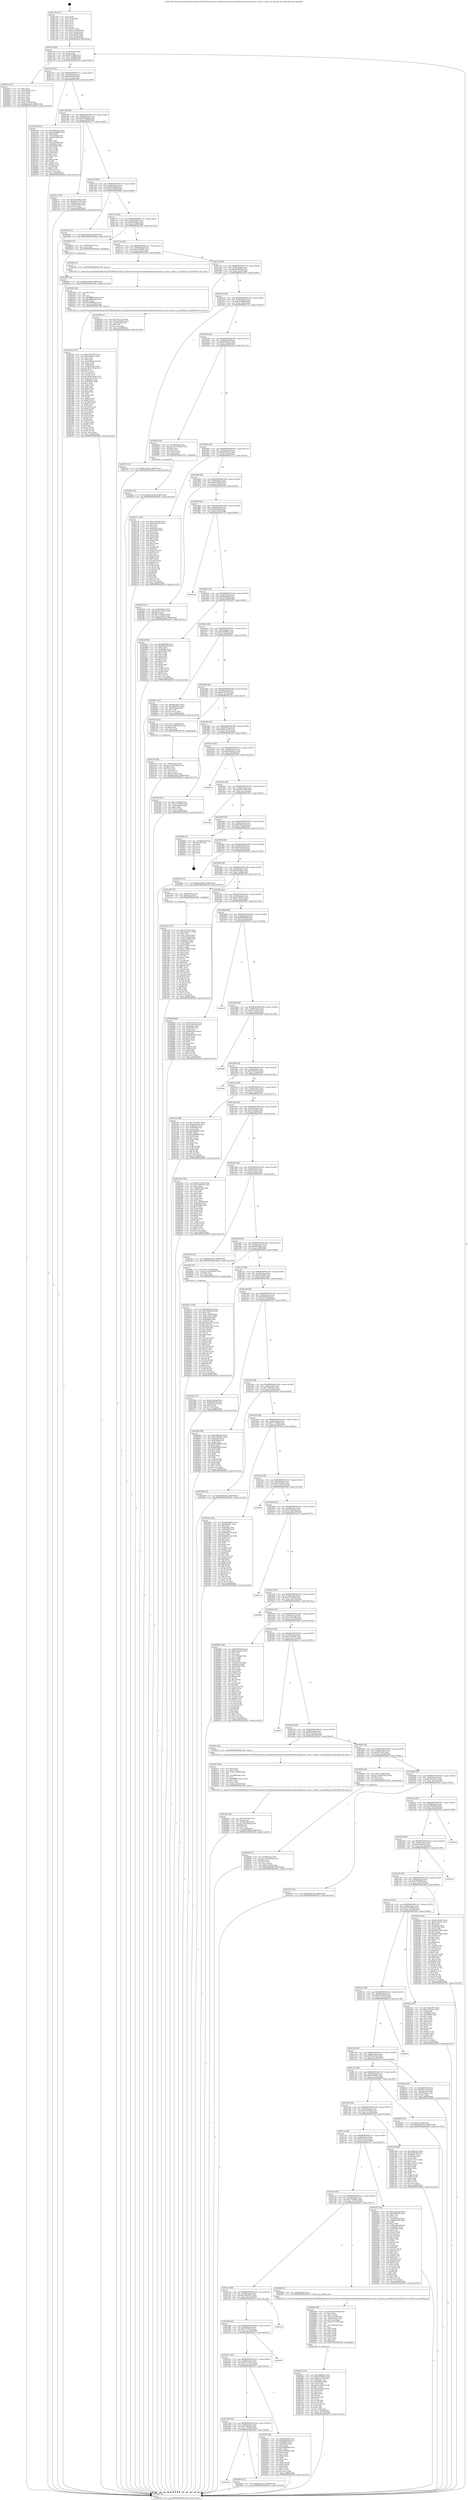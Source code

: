 digraph "0x401720" {
  label = "0x401720 (/mnt/c/Users/mathe/Desktop/tcc/POCII/binaries/extr_linuxdriversnetethernetmellanoxmlxswspectrum_router.c_mlxsw_sp_nexthop_ha_Final-ollvm.out::main(0))"
  labelloc = "t"
  node[shape=record]

  Entry [label="",width=0.3,height=0.3,shape=circle,fillcolor=black,style=filled]
  "0x40174f" [label="{
     0x40174f [29]\l
     | [instrs]\l
     &nbsp;&nbsp;0x40174f \<+3\>: mov -0x80(%rbp),%eax\l
     &nbsp;&nbsp;0x401752 \<+2\>: mov %eax,%ecx\l
     &nbsp;&nbsp;0x401754 \<+6\>: sub $0x89374f66,%ecx\l
     &nbsp;&nbsp;0x40175a \<+6\>: mov %eax,-0x84(%rbp)\l
     &nbsp;&nbsp;0x401760 \<+6\>: mov %ecx,-0x88(%rbp)\l
     &nbsp;&nbsp;0x401766 \<+6\>: je 000000000040261a \<main+0xefa\>\l
  }"]
  "0x40261a" [label="{
     0x40261a [33]\l
     | [instrs]\l
     &nbsp;&nbsp;0x40261a \<+2\>: xor %eax,%eax\l
     &nbsp;&nbsp;0x40261c \<+3\>: mov -0x5c(%rbp),%ecx\l
     &nbsp;&nbsp;0x40261f \<+2\>: mov %eax,%edx\l
     &nbsp;&nbsp;0x402621 \<+2\>: sub %ecx,%edx\l
     &nbsp;&nbsp;0x402623 \<+2\>: mov %eax,%ecx\l
     &nbsp;&nbsp;0x402625 \<+3\>: sub $0x1,%ecx\l
     &nbsp;&nbsp;0x402628 \<+2\>: add %ecx,%edx\l
     &nbsp;&nbsp;0x40262a \<+2\>: sub %edx,%eax\l
     &nbsp;&nbsp;0x40262c \<+3\>: mov %eax,-0x5c(%rbp)\l
     &nbsp;&nbsp;0x40262f \<+7\>: movl $0x6baa1dc2,-0x80(%rbp)\l
     &nbsp;&nbsp;0x402636 \<+5\>: jmp 0000000000402b39 \<main+0x1419\>\l
  }"]
  "0x40176c" [label="{
     0x40176c [28]\l
     | [instrs]\l
     &nbsp;&nbsp;0x40176c \<+5\>: jmp 0000000000401771 \<main+0x51\>\l
     &nbsp;&nbsp;0x401771 \<+6\>: mov -0x84(%rbp),%eax\l
     &nbsp;&nbsp;0x401777 \<+5\>: sub $0x8cd97d4f,%eax\l
     &nbsp;&nbsp;0x40177c \<+6\>: mov %eax,-0x8c(%rbp)\l
     &nbsp;&nbsp;0x401782 \<+6\>: je 00000000004027b0 \<main+0x1090\>\l
  }"]
  Exit [label="",width=0.3,height=0.3,shape=circle,fillcolor=black,style=filled,peripheries=2]
  "0x4027b0" [label="{
     0x4027b0 [103]\l
     | [instrs]\l
     &nbsp;&nbsp;0x4027b0 \<+5\>: mov $0x539fc452,%eax\l
     &nbsp;&nbsp;0x4027b5 \<+5\>: mov $0xc4a098b4,%ecx\l
     &nbsp;&nbsp;0x4027ba \<+2\>: xor %edx,%edx\l
     &nbsp;&nbsp;0x4027bc \<+3\>: mov -0x7c(%rbp),%esi\l
     &nbsp;&nbsp;0x4027bf \<+3\>: cmp -0x50(%rbp),%esi\l
     &nbsp;&nbsp;0x4027c2 \<+4\>: setl %dil\l
     &nbsp;&nbsp;0x4027c6 \<+4\>: and $0x1,%dil\l
     &nbsp;&nbsp;0x4027ca \<+4\>: mov %dil,-0x29(%rbp)\l
     &nbsp;&nbsp;0x4027ce \<+7\>: mov 0x40505c,%esi\l
     &nbsp;&nbsp;0x4027d5 \<+8\>: mov 0x405060,%r8d\l
     &nbsp;&nbsp;0x4027dd \<+3\>: sub $0x1,%edx\l
     &nbsp;&nbsp;0x4027e0 \<+3\>: mov %esi,%r9d\l
     &nbsp;&nbsp;0x4027e3 \<+3\>: add %edx,%r9d\l
     &nbsp;&nbsp;0x4027e6 \<+4\>: imul %r9d,%esi\l
     &nbsp;&nbsp;0x4027ea \<+3\>: and $0x1,%esi\l
     &nbsp;&nbsp;0x4027ed \<+3\>: cmp $0x0,%esi\l
     &nbsp;&nbsp;0x4027f0 \<+4\>: sete %dil\l
     &nbsp;&nbsp;0x4027f4 \<+4\>: cmp $0xa,%r8d\l
     &nbsp;&nbsp;0x4027f8 \<+4\>: setl %r10b\l
     &nbsp;&nbsp;0x4027fc \<+3\>: mov %dil,%r11b\l
     &nbsp;&nbsp;0x4027ff \<+3\>: and %r10b,%r11b\l
     &nbsp;&nbsp;0x402802 \<+3\>: xor %r10b,%dil\l
     &nbsp;&nbsp;0x402805 \<+3\>: or %dil,%r11b\l
     &nbsp;&nbsp;0x402808 \<+4\>: test $0x1,%r11b\l
     &nbsp;&nbsp;0x40280c \<+3\>: cmovne %ecx,%eax\l
     &nbsp;&nbsp;0x40280f \<+3\>: mov %eax,-0x80(%rbp)\l
     &nbsp;&nbsp;0x402812 \<+5\>: jmp 0000000000402b39 \<main+0x1419\>\l
  }"]
  "0x401788" [label="{
     0x401788 [28]\l
     | [instrs]\l
     &nbsp;&nbsp;0x401788 \<+5\>: jmp 000000000040178d \<main+0x6d\>\l
     &nbsp;&nbsp;0x40178d \<+6\>: mov -0x84(%rbp),%eax\l
     &nbsp;&nbsp;0x401793 \<+5\>: sub $0x92468c6b,%eax\l
     &nbsp;&nbsp;0x401798 \<+6\>: mov %eax,-0x90(%rbp)\l
     &nbsp;&nbsp;0x40179e \<+6\>: je 0000000000402117 \<main+0x9f7\>\l
  }"]
  "0x40295e" [label="{
     0x40295e [12]\l
     | [instrs]\l
     &nbsp;&nbsp;0x40295e \<+7\>: movl $0x6e455060,-0x80(%rbp)\l
     &nbsp;&nbsp;0x402965 \<+5\>: jmp 0000000000402b39 \<main+0x1419\>\l
  }"]
  "0x402117" [label="{
     0x402117 [27]\l
     | [instrs]\l
     &nbsp;&nbsp;0x402117 \<+5\>: mov $0x2d14e3b2,%eax\l
     &nbsp;&nbsp;0x40211c \<+5\>: mov $0xd0781100,%ecx\l
     &nbsp;&nbsp;0x402121 \<+3\>: mov -0x64(%rbp),%edx\l
     &nbsp;&nbsp;0x402124 \<+3\>: cmp -0x60(%rbp),%edx\l
     &nbsp;&nbsp;0x402127 \<+3\>: cmovl %ecx,%eax\l
     &nbsp;&nbsp;0x40212a \<+3\>: mov %eax,-0x80(%rbp)\l
     &nbsp;&nbsp;0x40212d \<+5\>: jmp 0000000000402b39 \<main+0x1419\>\l
  }"]
  "0x4017a4" [label="{
     0x4017a4 [28]\l
     | [instrs]\l
     &nbsp;&nbsp;0x4017a4 \<+5\>: jmp 00000000004017a9 \<main+0x89\>\l
     &nbsp;&nbsp;0x4017a9 \<+6\>: mov -0x84(%rbp),%eax\l
     &nbsp;&nbsp;0x4017af \<+5\>: sub $0x9c80a26f,%eax\l
     &nbsp;&nbsp;0x4017b4 \<+6\>: mov %eax,-0x94(%rbp)\l
     &nbsp;&nbsp;0x4017ba \<+6\>: je 00000000004024b2 \<main+0xd92\>\l
  }"]
  "0x40284c" [label="{
     0x40284c [12]\l
     | [instrs]\l
     &nbsp;&nbsp;0x40284c \<+7\>: movl $0xde5391d9,-0x80(%rbp)\l
     &nbsp;&nbsp;0x402853 \<+5\>: jmp 0000000000402b39 \<main+0x1419\>\l
  }"]
  "0x4024b2" [label="{
     0x4024b2 [12]\l
     | [instrs]\l
     &nbsp;&nbsp;0x4024b2 \<+7\>: movl $0x555b93ff,-0x80(%rbp)\l
     &nbsp;&nbsp;0x4024b9 \<+5\>: jmp 0000000000402b39 \<main+0x1419\>\l
  }"]
  "0x4017c0" [label="{
     0x4017c0 [28]\l
     | [instrs]\l
     &nbsp;&nbsp;0x4017c0 \<+5\>: jmp 00000000004017c5 \<main+0xa5\>\l
     &nbsp;&nbsp;0x4017c5 \<+6\>: mov -0x84(%rbp),%eax\l
     &nbsp;&nbsp;0x4017cb \<+5\>: sub $0x9deef401,%eax\l
     &nbsp;&nbsp;0x4017d0 \<+6\>: mov %eax,-0x98(%rbp)\l
     &nbsp;&nbsp;0x4017d6 \<+6\>: je 0000000000402952 \<main+0x1232\>\l
  }"]
  "0x4026e1" [label="{
     0x4026e1 [107]\l
     | [instrs]\l
     &nbsp;&nbsp;0x4026e1 \<+5\>: mov $0xe38995ee,%ecx\l
     &nbsp;&nbsp;0x4026e6 \<+5\>: mov $0xac876b9d,%edx\l
     &nbsp;&nbsp;0x4026eb \<+7\>: movl $0x0,-0x7c(%rbp)\l
     &nbsp;&nbsp;0x4026f2 \<+7\>: mov 0x40505c,%esi\l
     &nbsp;&nbsp;0x4026f9 \<+8\>: mov 0x405060,%r8d\l
     &nbsp;&nbsp;0x402701 \<+3\>: mov %esi,%r9d\l
     &nbsp;&nbsp;0x402704 \<+7\>: add $0x14c454de,%r9d\l
     &nbsp;&nbsp;0x40270b \<+4\>: sub $0x1,%r9d\l
     &nbsp;&nbsp;0x40270f \<+7\>: sub $0x14c454de,%r9d\l
     &nbsp;&nbsp;0x402716 \<+4\>: imul %r9d,%esi\l
     &nbsp;&nbsp;0x40271a \<+3\>: and $0x1,%esi\l
     &nbsp;&nbsp;0x40271d \<+3\>: cmp $0x0,%esi\l
     &nbsp;&nbsp;0x402720 \<+4\>: sete %r10b\l
     &nbsp;&nbsp;0x402724 \<+4\>: cmp $0xa,%r8d\l
     &nbsp;&nbsp;0x402728 \<+4\>: setl %r11b\l
     &nbsp;&nbsp;0x40272c \<+3\>: mov %r10b,%bl\l
     &nbsp;&nbsp;0x40272f \<+3\>: and %r11b,%bl\l
     &nbsp;&nbsp;0x402732 \<+3\>: xor %r11b,%r10b\l
     &nbsp;&nbsp;0x402735 \<+3\>: or %r10b,%bl\l
     &nbsp;&nbsp;0x402738 \<+3\>: test $0x1,%bl\l
     &nbsp;&nbsp;0x40273b \<+3\>: cmovne %edx,%ecx\l
     &nbsp;&nbsp;0x40273e \<+3\>: mov %ecx,-0x80(%rbp)\l
     &nbsp;&nbsp;0x402741 \<+6\>: mov %eax,-0x174(%rbp)\l
     &nbsp;&nbsp;0x402747 \<+5\>: jmp 0000000000402b39 \<main+0x1419\>\l
  }"]
  "0x402952" [label="{
     0x402952 [12]\l
     | [instrs]\l
     &nbsp;&nbsp;0x402952 \<+4\>: mov -0x58(%rbp),%rax\l
     &nbsp;&nbsp;0x402956 \<+3\>: mov %rax,%rdi\l
     &nbsp;&nbsp;0x402959 \<+5\>: call 0000000000401030 \<free@plt\>\l
     | [calls]\l
     &nbsp;&nbsp;0x401030 \{1\} (unknown)\l
  }"]
  "0x4017dc" [label="{
     0x4017dc [28]\l
     | [instrs]\l
     &nbsp;&nbsp;0x4017dc \<+5\>: jmp 00000000004017e1 \<main+0xc1\>\l
     &nbsp;&nbsp;0x4017e1 \<+6\>: mov -0x84(%rbp),%eax\l
     &nbsp;&nbsp;0x4017e7 \<+5\>: sub $0xa3d78250,%eax\l
     &nbsp;&nbsp;0x4017ec \<+6\>: mov %eax,-0x9c(%rbp)\l
     &nbsp;&nbsp;0x4017f2 \<+6\>: je 00000000004022fd \<main+0xbdd\>\l
  }"]
  "0x40269c" [label="{
     0x40269c [69]\l
     | [instrs]\l
     &nbsp;&nbsp;0x40269c \<+10\>: movabs $0x4030b6,%rdi\l
     &nbsp;&nbsp;0x4026a6 \<+2\>: xor %ecx,%ecx\l
     &nbsp;&nbsp;0x4026a8 \<+5\>: mov $0x1a,%edx\l
     &nbsp;&nbsp;0x4026ad \<+4\>: mov %rax,-0x78(%rbp)\l
     &nbsp;&nbsp;0x4026b1 \<+4\>: mov -0x78(%rbp),%rax\l
     &nbsp;&nbsp;0x4026b5 \<+3\>: movzbl (%rax),%eax\l
     &nbsp;&nbsp;0x4026b8 \<+6\>: mov %edx,-0x170(%rbp)\l
     &nbsp;&nbsp;0x4026be \<+1\>: cltd\l
     &nbsp;&nbsp;0x4026bf \<+6\>: mov -0x170(%rbp),%esi\l
     &nbsp;&nbsp;0x4026c5 \<+2\>: idiv %esi\l
     &nbsp;&nbsp;0x4026c7 \<+3\>: mov %ecx,%r8d\l
     &nbsp;&nbsp;0x4026ca \<+3\>: sub %edx,%r8d\l
     &nbsp;&nbsp;0x4026cd \<+2\>: mov %ecx,%edx\l
     &nbsp;&nbsp;0x4026cf \<+3\>: sub $0x61,%edx\l
     &nbsp;&nbsp;0x4026d2 \<+3\>: add %edx,%r8d\l
     &nbsp;&nbsp;0x4026d5 \<+3\>: sub %r8d,%ecx\l
     &nbsp;&nbsp;0x4026d8 \<+2\>: mov %ecx,%esi\l
     &nbsp;&nbsp;0x4026da \<+2\>: mov $0x0,%al\l
     &nbsp;&nbsp;0x4026dc \<+5\>: call 0000000000401040 \<printf@plt\>\l
     | [calls]\l
     &nbsp;&nbsp;0x401040 \{1\} (unknown)\l
  }"]
  "0x4022fd" [label="{
     0x4022fd [5]\l
     | [instrs]\l
     &nbsp;&nbsp;0x4022fd \<+5\>: call 0000000000401160 \<next_i\>\l
     | [calls]\l
     &nbsp;&nbsp;0x401160 \{1\} (/mnt/c/Users/mathe/Desktop/tcc/POCII/binaries/extr_linuxdriversnetethernetmellanoxmlxswspectrum_router.c_mlxsw_sp_nexthop_ha_Final-ollvm.out::next_i)\l
  }"]
  "0x4017f8" [label="{
     0x4017f8 [28]\l
     | [instrs]\l
     &nbsp;&nbsp;0x4017f8 \<+5\>: jmp 00000000004017fd \<main+0xdd\>\l
     &nbsp;&nbsp;0x4017fd \<+6\>: mov -0x84(%rbp),%eax\l
     &nbsp;&nbsp;0x401803 \<+5\>: sub $0xa639f798,%eax\l
     &nbsp;&nbsp;0x401808 \<+6\>: mov %eax,-0xa0(%rbp)\l
     &nbsp;&nbsp;0x40180e \<+6\>: je 000000000040228f \<main+0xb6f\>\l
  }"]
  "0x4025f3" [label="{
     0x4025f3 [39]\l
     | [instrs]\l
     &nbsp;&nbsp;0x4025f3 \<+6\>: mov -0x16c(%rbp),%ecx\l
     &nbsp;&nbsp;0x4025f9 \<+3\>: imul %eax,%ecx\l
     &nbsp;&nbsp;0x4025fc \<+4\>: mov -0x58(%rbp),%rdi\l
     &nbsp;&nbsp;0x402600 \<+4\>: movslq -0x5c(%rbp),%r8\l
     &nbsp;&nbsp;0x402604 \<+4\>: shl $0x4,%r8\l
     &nbsp;&nbsp;0x402608 \<+3\>: add %r8,%rdi\l
     &nbsp;&nbsp;0x40260b \<+3\>: mov %ecx,0x8(%rdi)\l
     &nbsp;&nbsp;0x40260e \<+7\>: movl $0x89374f66,-0x80(%rbp)\l
     &nbsp;&nbsp;0x402615 \<+5\>: jmp 0000000000402b39 \<main+0x1419\>\l
  }"]
  "0x40228f" [label="{
     0x40228f [27]\l
     | [instrs]\l
     &nbsp;&nbsp;0x40228f \<+5\>: mov $0x7a1111da,%eax\l
     &nbsp;&nbsp;0x402294 \<+5\>: mov $0x5e4706a5,%ecx\l
     &nbsp;&nbsp;0x402299 \<+3\>: mov -0x2a(%rbp),%dl\l
     &nbsp;&nbsp;0x40229c \<+3\>: test $0x1,%dl\l
     &nbsp;&nbsp;0x40229f \<+3\>: cmovne %ecx,%eax\l
     &nbsp;&nbsp;0x4022a2 \<+3\>: mov %eax,-0x80(%rbp)\l
     &nbsp;&nbsp;0x4022a5 \<+5\>: jmp 0000000000402b39 \<main+0x1419\>\l
  }"]
  "0x401814" [label="{
     0x401814 [28]\l
     | [instrs]\l
     &nbsp;&nbsp;0x401814 \<+5\>: jmp 0000000000401819 \<main+0xf9\>\l
     &nbsp;&nbsp;0x401819 \<+6\>: mov -0x84(%rbp),%eax\l
     &nbsp;&nbsp;0x40181f \<+5\>: sub $0xac876b9d,%eax\l
     &nbsp;&nbsp;0x401824 \<+6\>: mov %eax,-0xa4(%rbp)\l
     &nbsp;&nbsp;0x40182a \<+6\>: je 000000000040274c \<main+0x102c\>\l
  }"]
  "0x4025c7" [label="{
     0x4025c7 [44]\l
     | [instrs]\l
     &nbsp;&nbsp;0x4025c7 \<+2\>: xor %ecx,%ecx\l
     &nbsp;&nbsp;0x4025c9 \<+5\>: mov $0x2,%edx\l
     &nbsp;&nbsp;0x4025ce \<+6\>: mov %edx,-0x168(%rbp)\l
     &nbsp;&nbsp;0x4025d4 \<+1\>: cltd\l
     &nbsp;&nbsp;0x4025d5 \<+6\>: mov -0x168(%rbp),%esi\l
     &nbsp;&nbsp;0x4025db \<+2\>: idiv %esi\l
     &nbsp;&nbsp;0x4025dd \<+6\>: imul $0xfffffffe,%edx,%edx\l
     &nbsp;&nbsp;0x4025e3 \<+3\>: sub $0x1,%ecx\l
     &nbsp;&nbsp;0x4025e6 \<+2\>: sub %ecx,%edx\l
     &nbsp;&nbsp;0x4025e8 \<+6\>: mov %edx,-0x16c(%rbp)\l
     &nbsp;&nbsp;0x4025ee \<+5\>: call 0000000000401160 \<next_i\>\l
     | [calls]\l
     &nbsp;&nbsp;0x401160 \{1\} (/mnt/c/Users/mathe/Desktop/tcc/POCII/binaries/extr_linuxdriversnetethernetmellanoxmlxswspectrum_router.c_mlxsw_sp_nexthop_ha_Final-ollvm.out::next_i)\l
  }"]
  "0x40274c" [label="{
     0x40274c [12]\l
     | [instrs]\l
     &nbsp;&nbsp;0x40274c \<+7\>: movl $0x6ec35003,-0x80(%rbp)\l
     &nbsp;&nbsp;0x402753 \<+5\>: jmp 0000000000402b39 \<main+0x1419\>\l
  }"]
  "0x401830" [label="{
     0x401830 [28]\l
     | [instrs]\l
     &nbsp;&nbsp;0x401830 \<+5\>: jmp 0000000000401835 \<main+0x115\>\l
     &nbsp;&nbsp;0x401835 \<+6\>: mov -0x84(%rbp),%eax\l
     &nbsp;&nbsp;0x40183b \<+5\>: sub $0xb58eb470,%eax\l
     &nbsp;&nbsp;0x401840 \<+6\>: mov %eax,-0xa8(%rbp)\l
     &nbsp;&nbsp;0x401846 \<+6\>: je 0000000000402832 \<main+0x1112\>\l
  }"]
  "0x40232a" [label="{
     0x40232a [178]\l
     | [instrs]\l
     &nbsp;&nbsp;0x40232a \<+5\>: mov $0x716b3767,%ecx\l
     &nbsp;&nbsp;0x40232f \<+5\>: mov $0xf18a25e7,%edx\l
     &nbsp;&nbsp;0x402334 \<+3\>: mov $0x1,%sil\l
     &nbsp;&nbsp;0x402337 \<+2\>: xor %edi,%edi\l
     &nbsp;&nbsp;0x402339 \<+7\>: mov -0x164(%rbp),%r8d\l
     &nbsp;&nbsp;0x402340 \<+4\>: imul %eax,%r8d\l
     &nbsp;&nbsp;0x402344 \<+3\>: mov %r8b,%r9b\l
     &nbsp;&nbsp;0x402347 \<+4\>: mov -0x58(%rbp),%r10\l
     &nbsp;&nbsp;0x40234b \<+4\>: movslq -0x5c(%rbp),%r11\l
     &nbsp;&nbsp;0x40234f \<+4\>: shl $0x4,%r11\l
     &nbsp;&nbsp;0x402353 \<+3\>: add %r11,%r10\l
     &nbsp;&nbsp;0x402356 \<+3\>: mov (%r10),%r10\l
     &nbsp;&nbsp;0x402359 \<+3\>: mov (%r10),%r10\l
     &nbsp;&nbsp;0x40235c \<+4\>: movslq -0x6c(%rbp),%r11\l
     &nbsp;&nbsp;0x402360 \<+4\>: mov %r9b,(%r10,%r11,1)\l
     &nbsp;&nbsp;0x402364 \<+7\>: mov 0x40505c,%eax\l
     &nbsp;&nbsp;0x40236b \<+8\>: mov 0x405060,%r8d\l
     &nbsp;&nbsp;0x402373 \<+3\>: sub $0x1,%edi\l
     &nbsp;&nbsp;0x402376 \<+2\>: mov %eax,%ebx\l
     &nbsp;&nbsp;0x402378 \<+2\>: add %edi,%ebx\l
     &nbsp;&nbsp;0x40237a \<+3\>: imul %ebx,%eax\l
     &nbsp;&nbsp;0x40237d \<+3\>: and $0x1,%eax\l
     &nbsp;&nbsp;0x402380 \<+3\>: cmp $0x0,%eax\l
     &nbsp;&nbsp;0x402383 \<+4\>: sete %r9b\l
     &nbsp;&nbsp;0x402387 \<+4\>: cmp $0xa,%r8d\l
     &nbsp;&nbsp;0x40238b \<+4\>: setl %r14b\l
     &nbsp;&nbsp;0x40238f \<+3\>: mov %r9b,%r15b\l
     &nbsp;&nbsp;0x402392 \<+4\>: xor $0xff,%r15b\l
     &nbsp;&nbsp;0x402396 \<+3\>: mov %r14b,%r12b\l
     &nbsp;&nbsp;0x402399 \<+4\>: xor $0xff,%r12b\l
     &nbsp;&nbsp;0x40239d \<+4\>: xor $0x0,%sil\l
     &nbsp;&nbsp;0x4023a1 \<+3\>: mov %r15b,%r13b\l
     &nbsp;&nbsp;0x4023a4 \<+4\>: and $0x0,%r13b\l
     &nbsp;&nbsp;0x4023a8 \<+3\>: and %sil,%r9b\l
     &nbsp;&nbsp;0x4023ab \<+3\>: mov %r12b,%al\l
     &nbsp;&nbsp;0x4023ae \<+2\>: and $0x0,%al\l
     &nbsp;&nbsp;0x4023b0 \<+3\>: and %sil,%r14b\l
     &nbsp;&nbsp;0x4023b3 \<+3\>: or %r9b,%r13b\l
     &nbsp;&nbsp;0x4023b6 \<+3\>: or %r14b,%al\l
     &nbsp;&nbsp;0x4023b9 \<+3\>: xor %al,%r13b\l
     &nbsp;&nbsp;0x4023bc \<+3\>: or %r12b,%r15b\l
     &nbsp;&nbsp;0x4023bf \<+4\>: xor $0xff,%r15b\l
     &nbsp;&nbsp;0x4023c3 \<+4\>: or $0x0,%sil\l
     &nbsp;&nbsp;0x4023c7 \<+3\>: and %sil,%r15b\l
     &nbsp;&nbsp;0x4023ca \<+3\>: or %r15b,%r13b\l
     &nbsp;&nbsp;0x4023cd \<+4\>: test $0x1,%r13b\l
     &nbsp;&nbsp;0x4023d1 \<+3\>: cmovne %edx,%ecx\l
     &nbsp;&nbsp;0x4023d4 \<+3\>: mov %ecx,-0x80(%rbp)\l
     &nbsp;&nbsp;0x4023d7 \<+5\>: jmp 0000000000402b39 \<main+0x1419\>\l
  }"]
  "0x402832" [label="{
     0x402832 [26]\l
     | [instrs]\l
     &nbsp;&nbsp;0x402832 \<+4\>: mov -0x58(%rbp),%rax\l
     &nbsp;&nbsp;0x402836 \<+4\>: movslq -0x7c(%rbp),%rcx\l
     &nbsp;&nbsp;0x40283a \<+4\>: shl $0x4,%rcx\l
     &nbsp;&nbsp;0x40283e \<+3\>: add %rcx,%rax\l
     &nbsp;&nbsp;0x402841 \<+3\>: mov (%rax),%rax\l
     &nbsp;&nbsp;0x402844 \<+3\>: mov %rax,%rdi\l
     &nbsp;&nbsp;0x402847 \<+5\>: call 0000000000401030 \<free@plt\>\l
     | [calls]\l
     &nbsp;&nbsp;0x401030 \{1\} (unknown)\l
  }"]
  "0x40184c" [label="{
     0x40184c [28]\l
     | [instrs]\l
     &nbsp;&nbsp;0x40184c \<+5\>: jmp 0000000000401851 \<main+0x131\>\l
     &nbsp;&nbsp;0x401851 \<+6\>: mov -0x84(%rbp),%eax\l
     &nbsp;&nbsp;0x401857 \<+5\>: sub $0xb8e15edc,%eax\l
     &nbsp;&nbsp;0x40185c \<+6\>: mov %eax,-0xac(%rbp)\l
     &nbsp;&nbsp;0x401862 \<+6\>: je 0000000000402171 \<main+0xa51\>\l
  }"]
  "0x402302" [label="{
     0x402302 [40]\l
     | [instrs]\l
     &nbsp;&nbsp;0x402302 \<+5\>: mov $0x2,%ecx\l
     &nbsp;&nbsp;0x402307 \<+1\>: cltd\l
     &nbsp;&nbsp;0x402308 \<+2\>: idiv %ecx\l
     &nbsp;&nbsp;0x40230a \<+6\>: imul $0xfffffffe,%edx,%ecx\l
     &nbsp;&nbsp;0x402310 \<+6\>: sub $0x3d863bd0,%ecx\l
     &nbsp;&nbsp;0x402316 \<+3\>: add $0x1,%ecx\l
     &nbsp;&nbsp;0x402319 \<+6\>: add $0x3d863bd0,%ecx\l
     &nbsp;&nbsp;0x40231f \<+6\>: mov %ecx,-0x164(%rbp)\l
     &nbsp;&nbsp;0x402325 \<+5\>: call 0000000000401160 \<next_i\>\l
     | [calls]\l
     &nbsp;&nbsp;0x401160 \{1\} (/mnt/c/Users/mathe/Desktop/tcc/POCII/binaries/extr_linuxdriversnetethernetmellanoxmlxswspectrum_router.c_mlxsw_sp_nexthop_ha_Final-ollvm.out::next_i)\l
  }"]
  "0x402171" [label="{
     0x402171 [134]\l
     | [instrs]\l
     &nbsp;&nbsp;0x402171 \<+5\>: mov $0x2c3bc328,%eax\l
     &nbsp;&nbsp;0x402176 \<+5\>: mov $0x6ee37a5c,%ecx\l
     &nbsp;&nbsp;0x40217b \<+2\>: mov $0x1,%dl\l
     &nbsp;&nbsp;0x40217d \<+2\>: xor %esi,%esi\l
     &nbsp;&nbsp;0x40217f \<+7\>: mov 0x40505c,%edi\l
     &nbsp;&nbsp;0x402186 \<+8\>: mov 0x405060,%r8d\l
     &nbsp;&nbsp;0x40218e \<+3\>: sub $0x1,%esi\l
     &nbsp;&nbsp;0x402191 \<+3\>: mov %edi,%r9d\l
     &nbsp;&nbsp;0x402194 \<+3\>: add %esi,%r9d\l
     &nbsp;&nbsp;0x402197 \<+4\>: imul %r9d,%edi\l
     &nbsp;&nbsp;0x40219b \<+3\>: and $0x1,%edi\l
     &nbsp;&nbsp;0x40219e \<+3\>: cmp $0x0,%edi\l
     &nbsp;&nbsp;0x4021a1 \<+4\>: sete %r10b\l
     &nbsp;&nbsp;0x4021a5 \<+4\>: cmp $0xa,%r8d\l
     &nbsp;&nbsp;0x4021a9 \<+4\>: setl %r11b\l
     &nbsp;&nbsp;0x4021ad \<+3\>: mov %r10b,%bl\l
     &nbsp;&nbsp;0x4021b0 \<+3\>: xor $0xff,%bl\l
     &nbsp;&nbsp;0x4021b3 \<+3\>: mov %r11b,%r14b\l
     &nbsp;&nbsp;0x4021b6 \<+4\>: xor $0xff,%r14b\l
     &nbsp;&nbsp;0x4021ba \<+3\>: xor $0x1,%dl\l
     &nbsp;&nbsp;0x4021bd \<+3\>: mov %bl,%r15b\l
     &nbsp;&nbsp;0x4021c0 \<+4\>: and $0xff,%r15b\l
     &nbsp;&nbsp;0x4021c4 \<+3\>: and %dl,%r10b\l
     &nbsp;&nbsp;0x4021c7 \<+3\>: mov %r14b,%r12b\l
     &nbsp;&nbsp;0x4021ca \<+4\>: and $0xff,%r12b\l
     &nbsp;&nbsp;0x4021ce \<+3\>: and %dl,%r11b\l
     &nbsp;&nbsp;0x4021d1 \<+3\>: or %r10b,%r15b\l
     &nbsp;&nbsp;0x4021d4 \<+3\>: or %r11b,%r12b\l
     &nbsp;&nbsp;0x4021d7 \<+3\>: xor %r12b,%r15b\l
     &nbsp;&nbsp;0x4021da \<+3\>: or %r14b,%bl\l
     &nbsp;&nbsp;0x4021dd \<+3\>: xor $0xff,%bl\l
     &nbsp;&nbsp;0x4021e0 \<+3\>: or $0x1,%dl\l
     &nbsp;&nbsp;0x4021e3 \<+2\>: and %dl,%bl\l
     &nbsp;&nbsp;0x4021e5 \<+3\>: or %bl,%r15b\l
     &nbsp;&nbsp;0x4021e8 \<+4\>: test $0x1,%r15b\l
     &nbsp;&nbsp;0x4021ec \<+3\>: cmovne %ecx,%eax\l
     &nbsp;&nbsp;0x4021ef \<+3\>: mov %eax,-0x80(%rbp)\l
     &nbsp;&nbsp;0x4021f2 \<+5\>: jmp 0000000000402b39 \<main+0x1419\>\l
  }"]
  "0x401868" [label="{
     0x401868 [28]\l
     | [instrs]\l
     &nbsp;&nbsp;0x401868 \<+5\>: jmp 000000000040186d \<main+0x14d\>\l
     &nbsp;&nbsp;0x40186d \<+6\>: mov -0x84(%rbp),%eax\l
     &nbsp;&nbsp;0x401873 \<+5\>: sub $0xbaf1287b,%eax\l
     &nbsp;&nbsp;0x401878 \<+6\>: mov %eax,-0xb0(%rbp)\l
     &nbsp;&nbsp;0x40187e \<+6\>: je 00000000004023e8 \<main+0xcc8\>\l
  }"]
  "0x402149" [label="{
     0x402149 [40]\l
     | [instrs]\l
     &nbsp;&nbsp;0x402149 \<+4\>: mov -0x58(%rbp),%rdi\l
     &nbsp;&nbsp;0x40214d \<+4\>: movslq -0x5c(%rbp),%rcx\l
     &nbsp;&nbsp;0x402151 \<+4\>: shl $0x4,%rcx\l
     &nbsp;&nbsp;0x402155 \<+3\>: add %rcx,%rdi\l
     &nbsp;&nbsp;0x402158 \<+3\>: mov (%rdi),%rcx\l
     &nbsp;&nbsp;0x40215b \<+3\>: mov %rax,(%rcx)\l
     &nbsp;&nbsp;0x40215e \<+7\>: movl $0x0,-0x6c(%rbp)\l
     &nbsp;&nbsp;0x402165 \<+7\>: movl $0xb8e15edc,-0x80(%rbp)\l
     &nbsp;&nbsp;0x40216c \<+5\>: jmp 0000000000402b39 \<main+0x1419\>\l
  }"]
  "0x4023e8" [label="{
     0x4023e8 [31]\l
     | [instrs]\l
     &nbsp;&nbsp;0x4023e8 \<+3\>: mov -0x6c(%rbp),%eax\l
     &nbsp;&nbsp;0x4023eb \<+5\>: sub $0x72c45d2c,%eax\l
     &nbsp;&nbsp;0x4023f0 \<+3\>: add $0x1,%eax\l
     &nbsp;&nbsp;0x4023f3 \<+5\>: add $0x72c45d2c,%eax\l
     &nbsp;&nbsp;0x4023f8 \<+3\>: mov %eax,-0x6c(%rbp)\l
     &nbsp;&nbsp;0x4023fb \<+7\>: movl $0xb8e15edc,-0x80(%rbp)\l
     &nbsp;&nbsp;0x402402 \<+5\>: jmp 0000000000402b39 \<main+0x1419\>\l
  }"]
  "0x401884" [label="{
     0x401884 [28]\l
     | [instrs]\l
     &nbsp;&nbsp;0x401884 \<+5\>: jmp 0000000000401889 \<main+0x169\>\l
     &nbsp;&nbsp;0x401889 \<+6\>: mov -0x84(%rbp),%eax\l
     &nbsp;&nbsp;0x40188f \<+5\>: sub $0xbd0b879f,%eax\l
     &nbsp;&nbsp;0x401894 \<+6\>: mov %eax,-0xb4(%rbp)\l
     &nbsp;&nbsp;0x40189a \<+6\>: je 0000000000401d79 \<main+0x659\>\l
  }"]
  "0x4020f2" [label="{
     0x4020f2 [37]\l
     | [instrs]\l
     &nbsp;&nbsp;0x4020f2 \<+4\>: mov -0x58(%rbp),%rdi\l
     &nbsp;&nbsp;0x4020f6 \<+4\>: movslq -0x5c(%rbp),%rcx\l
     &nbsp;&nbsp;0x4020fa \<+4\>: shl $0x4,%rcx\l
     &nbsp;&nbsp;0x4020fe \<+3\>: add %rcx,%rdi\l
     &nbsp;&nbsp;0x402101 \<+3\>: mov %rax,(%rdi)\l
     &nbsp;&nbsp;0x402104 \<+7\>: movl $0x0,-0x64(%rbp)\l
     &nbsp;&nbsp;0x40210b \<+7\>: movl $0x92468c6b,-0x80(%rbp)\l
     &nbsp;&nbsp;0x402112 \<+5\>: jmp 0000000000402b39 \<main+0x1419\>\l
  }"]
  "0x401d79" [label="{
     0x401d79\l
  }", style=dashed]
  "0x4018a0" [label="{
     0x4018a0 [28]\l
     | [instrs]\l
     &nbsp;&nbsp;0x4018a0 \<+5\>: jmp 00000000004018a5 \<main+0x185\>\l
     &nbsp;&nbsp;0x4018a5 \<+6\>: mov -0x84(%rbp),%eax\l
     &nbsp;&nbsp;0x4018ab \<+5\>: sub $0xbfbba958,%eax\l
     &nbsp;&nbsp;0x4018b0 \<+6\>: mov %eax,-0xb8(%rbp)\l
     &nbsp;&nbsp;0x4018b6 \<+6\>: je 000000000040245f \<main+0xd3f\>\l
  }"]
  "0x401d54" [label="{
     0x401d54\l
  }", style=dashed]
  "0x40245f" [label="{
     0x40245f [83]\l
     | [instrs]\l
     &nbsp;&nbsp;0x40245f \<+5\>: mov $0xdf4f8436,%eax\l
     &nbsp;&nbsp;0x402464 \<+5\>: mov $0x9c80a26f,%ecx\l
     &nbsp;&nbsp;0x402469 \<+2\>: xor %edx,%edx\l
     &nbsp;&nbsp;0x40246b \<+7\>: mov 0x40505c,%esi\l
     &nbsp;&nbsp;0x402472 \<+7\>: mov 0x405060,%edi\l
     &nbsp;&nbsp;0x402479 \<+3\>: sub $0x1,%edx\l
     &nbsp;&nbsp;0x40247c \<+3\>: mov %esi,%r8d\l
     &nbsp;&nbsp;0x40247f \<+3\>: add %edx,%r8d\l
     &nbsp;&nbsp;0x402482 \<+4\>: imul %r8d,%esi\l
     &nbsp;&nbsp;0x402486 \<+3\>: and $0x1,%esi\l
     &nbsp;&nbsp;0x402489 \<+3\>: cmp $0x0,%esi\l
     &nbsp;&nbsp;0x40248c \<+4\>: sete %r9b\l
     &nbsp;&nbsp;0x402490 \<+3\>: cmp $0xa,%edi\l
     &nbsp;&nbsp;0x402493 \<+4\>: setl %r10b\l
     &nbsp;&nbsp;0x402497 \<+3\>: mov %r9b,%r11b\l
     &nbsp;&nbsp;0x40249a \<+3\>: and %r10b,%r11b\l
     &nbsp;&nbsp;0x40249d \<+3\>: xor %r10b,%r9b\l
     &nbsp;&nbsp;0x4024a0 \<+3\>: or %r9b,%r11b\l
     &nbsp;&nbsp;0x4024a3 \<+4\>: test $0x1,%r11b\l
     &nbsp;&nbsp;0x4024a7 \<+3\>: cmovne %ecx,%eax\l
     &nbsp;&nbsp;0x4024aa \<+3\>: mov %eax,-0x80(%rbp)\l
     &nbsp;&nbsp;0x4024ad \<+5\>: jmp 0000000000402b39 \<main+0x1419\>\l
  }"]
  "0x4018bc" [label="{
     0x4018bc [28]\l
     | [instrs]\l
     &nbsp;&nbsp;0x4018bc \<+5\>: jmp 00000000004018c1 \<main+0x1a1\>\l
     &nbsp;&nbsp;0x4018c1 \<+6\>: mov -0x84(%rbp),%eax\l
     &nbsp;&nbsp;0x4018c7 \<+5\>: sub $0xc4a098b4,%eax\l
     &nbsp;&nbsp;0x4018cc \<+6\>: mov %eax,-0xbc(%rbp)\l
     &nbsp;&nbsp;0x4018d2 \<+6\>: je 0000000000402817 \<main+0x10f7\>\l
  }"]
  "0x4020b4" [label="{
     0x4020b4 [12]\l
     | [instrs]\l
     &nbsp;&nbsp;0x4020b4 \<+7\>: movl $0x6baa1dc2,-0x80(%rbp)\l
     &nbsp;&nbsp;0x4020bb \<+5\>: jmp 0000000000402b39 \<main+0x1419\>\l
  }"]
  "0x402817" [label="{
     0x402817 [27]\l
     | [instrs]\l
     &nbsp;&nbsp;0x402817 \<+5\>: mov $0x9deef401,%eax\l
     &nbsp;&nbsp;0x40281c \<+5\>: mov $0xb58eb470,%ecx\l
     &nbsp;&nbsp;0x402821 \<+3\>: mov -0x29(%rbp),%dl\l
     &nbsp;&nbsp;0x402824 \<+3\>: test $0x1,%dl\l
     &nbsp;&nbsp;0x402827 \<+3\>: cmovne %ecx,%eax\l
     &nbsp;&nbsp;0x40282a \<+3\>: mov %eax,-0x80(%rbp)\l
     &nbsp;&nbsp;0x40282d \<+5\>: jmp 0000000000402b39 \<main+0x1419\>\l
  }"]
  "0x4018d8" [label="{
     0x4018d8 [28]\l
     | [instrs]\l
     &nbsp;&nbsp;0x4018d8 \<+5\>: jmp 00000000004018dd \<main+0x1bd\>\l
     &nbsp;&nbsp;0x4018dd \<+6\>: mov -0x84(%rbp),%eax\l
     &nbsp;&nbsp;0x4018e3 \<+5\>: sub $0xd0781100,%eax\l
     &nbsp;&nbsp;0x4018e8 \<+6\>: mov %eax,-0xc0(%rbp)\l
     &nbsp;&nbsp;0x4018ee \<+6\>: je 0000000000402132 \<main+0xa12\>\l
  }"]
  "0x401d38" [label="{
     0x401d38 [28]\l
     | [instrs]\l
     &nbsp;&nbsp;0x401d38 \<+5\>: jmp 0000000000401d3d \<main+0x61d\>\l
     &nbsp;&nbsp;0x401d3d \<+6\>: mov -0x84(%rbp),%eax\l
     &nbsp;&nbsp;0x401d43 \<+5\>: sub $0x7cf8ead2,%eax\l
     &nbsp;&nbsp;0x401d48 \<+6\>: mov %eax,-0x160(%rbp)\l
     &nbsp;&nbsp;0x401d4e \<+6\>: je 00000000004020b4 \<main+0x994\>\l
  }"]
  "0x402132" [label="{
     0x402132 [23]\l
     | [instrs]\l
     &nbsp;&nbsp;0x402132 \<+7\>: movl $0x1,-0x68(%rbp)\l
     &nbsp;&nbsp;0x402139 \<+4\>: movslq -0x68(%rbp),%rax\l
     &nbsp;&nbsp;0x40213d \<+4\>: shl $0x0,%rax\l
     &nbsp;&nbsp;0x402141 \<+3\>: mov %rax,%rdi\l
     &nbsp;&nbsp;0x402144 \<+5\>: call 0000000000401050 \<malloc@plt\>\l
     | [calls]\l
     &nbsp;&nbsp;0x401050 \{1\} (unknown)\l
  }"]
  "0x4018f4" [label="{
     0x4018f4 [28]\l
     | [instrs]\l
     &nbsp;&nbsp;0x4018f4 \<+5\>: jmp 00000000004018f9 \<main+0x1d9\>\l
     &nbsp;&nbsp;0x4018f9 \<+6\>: mov -0x84(%rbp),%eax\l
     &nbsp;&nbsp;0x4018ff \<+5\>: sub $0xd0cda170,%eax\l
     &nbsp;&nbsp;0x401904 \<+6\>: mov %eax,-0xc4(%rbp)\l
     &nbsp;&nbsp;0x40190a \<+6\>: je 0000000000401f4f \<main+0x82f\>\l
  }"]
  "0x402407" [label="{
     0x402407 [88]\l
     | [instrs]\l
     &nbsp;&nbsp;0x402407 \<+5\>: mov $0xdf4f8436,%eax\l
     &nbsp;&nbsp;0x40240c \<+5\>: mov $0xbfbba958,%ecx\l
     &nbsp;&nbsp;0x402411 \<+7\>: mov 0x40505c,%edx\l
     &nbsp;&nbsp;0x402418 \<+7\>: mov 0x405060,%esi\l
     &nbsp;&nbsp;0x40241f \<+2\>: mov %edx,%edi\l
     &nbsp;&nbsp;0x402421 \<+6\>: add $0xc4896548,%edi\l
     &nbsp;&nbsp;0x402427 \<+3\>: sub $0x1,%edi\l
     &nbsp;&nbsp;0x40242a \<+6\>: sub $0xc4896548,%edi\l
     &nbsp;&nbsp;0x402430 \<+3\>: imul %edi,%edx\l
     &nbsp;&nbsp;0x402433 \<+3\>: and $0x1,%edx\l
     &nbsp;&nbsp;0x402436 \<+3\>: cmp $0x0,%edx\l
     &nbsp;&nbsp;0x402439 \<+4\>: sete %r8b\l
     &nbsp;&nbsp;0x40243d \<+3\>: cmp $0xa,%esi\l
     &nbsp;&nbsp;0x402440 \<+4\>: setl %r9b\l
     &nbsp;&nbsp;0x402444 \<+3\>: mov %r8b,%r10b\l
     &nbsp;&nbsp;0x402447 \<+3\>: and %r9b,%r10b\l
     &nbsp;&nbsp;0x40244a \<+3\>: xor %r9b,%r8b\l
     &nbsp;&nbsp;0x40244d \<+3\>: or %r8b,%r10b\l
     &nbsp;&nbsp;0x402450 \<+4\>: test $0x1,%r10b\l
     &nbsp;&nbsp;0x402454 \<+3\>: cmovne %ecx,%eax\l
     &nbsp;&nbsp;0x402457 \<+3\>: mov %eax,-0x80(%rbp)\l
     &nbsp;&nbsp;0x40245a \<+5\>: jmp 0000000000402b39 \<main+0x1419\>\l
  }"]
  "0x401f4f" [label="{
     0x401f4f [27]\l
     | [instrs]\l
     &nbsp;&nbsp;0x401f4f \<+5\>: mov $0x1cc32b5d,%eax\l
     &nbsp;&nbsp;0x401f54 \<+5\>: mov $0x1773e9d4,%ecx\l
     &nbsp;&nbsp;0x401f59 \<+3\>: mov -0x30(%rbp),%edx\l
     &nbsp;&nbsp;0x401f5c \<+3\>: cmp $0x0,%edx\l
     &nbsp;&nbsp;0x401f5f \<+3\>: cmove %ecx,%eax\l
     &nbsp;&nbsp;0x401f62 \<+3\>: mov %eax,-0x80(%rbp)\l
     &nbsp;&nbsp;0x401f65 \<+5\>: jmp 0000000000402b39 \<main+0x1419\>\l
  }"]
  "0x401910" [label="{
     0x401910 [28]\l
     | [instrs]\l
     &nbsp;&nbsp;0x401910 \<+5\>: jmp 0000000000401915 \<main+0x1f5\>\l
     &nbsp;&nbsp;0x401915 \<+6\>: mov -0x84(%rbp),%eax\l
     &nbsp;&nbsp;0x40191b \<+5\>: sub $0xd2d2b232,%eax\l
     &nbsp;&nbsp;0x401920 \<+6\>: mov %eax,-0xc8(%rbp)\l
     &nbsp;&nbsp;0x401926 \<+6\>: je 00000000004029e3 \<main+0x12c3\>\l
  }"]
  "0x401d1c" [label="{
     0x401d1c [28]\l
     | [instrs]\l
     &nbsp;&nbsp;0x401d1c \<+5\>: jmp 0000000000401d21 \<main+0x601\>\l
     &nbsp;&nbsp;0x401d21 \<+6\>: mov -0x84(%rbp),%eax\l
     &nbsp;&nbsp;0x401d27 \<+5\>: sub $0x7a1111da,%eax\l
     &nbsp;&nbsp;0x401d2c \<+6\>: mov %eax,-0x15c(%rbp)\l
     &nbsp;&nbsp;0x401d32 \<+6\>: je 0000000000402407 \<main+0xce7\>\l
  }"]
  "0x4029e3" [label="{
     0x4029e3\l
  }", style=dashed]
  "0x40192c" [label="{
     0x40192c [28]\l
     | [instrs]\l
     &nbsp;&nbsp;0x40192c \<+5\>: jmp 0000000000401931 \<main+0x211\>\l
     &nbsp;&nbsp;0x401931 \<+6\>: mov -0x84(%rbp),%eax\l
     &nbsp;&nbsp;0x401937 \<+5\>: sub $0xd6ee7760,%eax\l
     &nbsp;&nbsp;0x40193c \<+6\>: mov %eax,-0xcc(%rbp)\l
     &nbsp;&nbsp;0x401942 \<+6\>: je 0000000000401dd1 \<main+0x6b1\>\l
  }"]
  "0x4029c7" [label="{
     0x4029c7\l
  }", style=dashed]
  "0x401dd1" [label="{
     0x401dd1\l
  }", style=dashed]
  "0x401948" [label="{
     0x401948 [28]\l
     | [instrs]\l
     &nbsp;&nbsp;0x401948 \<+5\>: jmp 000000000040194d \<main+0x22d\>\l
     &nbsp;&nbsp;0x40194d \<+6\>: mov -0x84(%rbp),%eax\l
     &nbsp;&nbsp;0x401953 \<+5\>: sub $0xd76ae1b3,%eax\l
     &nbsp;&nbsp;0x401958 \<+6\>: mov %eax,-0xd0(%rbp)\l
     &nbsp;&nbsp;0x40195e \<+6\>: je 000000000040299a \<main+0x127a\>\l
  }"]
  "0x401d00" [label="{
     0x401d00 [28]\l
     | [instrs]\l
     &nbsp;&nbsp;0x401d00 \<+5\>: jmp 0000000000401d05 \<main+0x5e5\>\l
     &nbsp;&nbsp;0x401d05 \<+6\>: mov -0x84(%rbp),%eax\l
     &nbsp;&nbsp;0x401d0b \<+5\>: sub $0x77b761fc,%eax\l
     &nbsp;&nbsp;0x401d10 \<+6\>: mov %eax,-0x158(%rbp)\l
     &nbsp;&nbsp;0x401d16 \<+6\>: je 00000000004029c7 \<main+0x12a7\>\l
  }"]
  "0x40299a" [label="{
     0x40299a [21]\l
     | [instrs]\l
     &nbsp;&nbsp;0x40299a \<+3\>: mov -0x38(%rbp),%eax\l
     &nbsp;&nbsp;0x40299d \<+7\>: add $0x158,%rsp\l
     &nbsp;&nbsp;0x4029a4 \<+1\>: pop %rbx\l
     &nbsp;&nbsp;0x4029a5 \<+2\>: pop %r12\l
     &nbsp;&nbsp;0x4029a7 \<+2\>: pop %r13\l
     &nbsp;&nbsp;0x4029a9 \<+2\>: pop %r14\l
     &nbsp;&nbsp;0x4029ab \<+2\>: pop %r15\l
     &nbsp;&nbsp;0x4029ad \<+1\>: pop %rbp\l
     &nbsp;&nbsp;0x4029ae \<+1\>: ret\l
  }"]
  "0x401964" [label="{
     0x401964 [28]\l
     | [instrs]\l
     &nbsp;&nbsp;0x401964 \<+5\>: jmp 0000000000401969 \<main+0x249\>\l
     &nbsp;&nbsp;0x401969 \<+6\>: mov -0x84(%rbp),%eax\l
     &nbsp;&nbsp;0x40196f \<+5\>: sub $0xdc24ca59,%eax\l
     &nbsp;&nbsp;0x401974 \<+6\>: mov %eax,-0xd4(%rbp)\l
     &nbsp;&nbsp;0x40197a \<+6\>: je 0000000000402946 \<main+0x1226\>\l
  }"]
  "0x402a1d" [label="{
     0x402a1d\l
  }", style=dashed]
  "0x402946" [label="{
     0x402946 [12]\l
     | [instrs]\l
     &nbsp;&nbsp;0x402946 \<+7\>: movl $0x6ec35003,-0x80(%rbp)\l
     &nbsp;&nbsp;0x40294d \<+5\>: jmp 0000000000402b39 \<main+0x1419\>\l
  }"]
  "0x401980" [label="{
     0x401980 [28]\l
     | [instrs]\l
     &nbsp;&nbsp;0x401980 \<+5\>: jmp 0000000000401985 \<main+0x265\>\l
     &nbsp;&nbsp;0x401985 \<+6\>: mov -0x84(%rbp),%eax\l
     &nbsp;&nbsp;0x40198b \<+5\>: sub $0xde21f8bc,%eax\l
     &nbsp;&nbsp;0x401990 \<+6\>: mov %eax,-0xd8(%rbp)\l
     &nbsp;&nbsp;0x401996 \<+6\>: je 0000000000401e99 \<main+0x779\>\l
  }"]
  "0x401ce4" [label="{
     0x401ce4 [28]\l
     | [instrs]\l
     &nbsp;&nbsp;0x401ce4 \<+5\>: jmp 0000000000401ce9 \<main+0x5c9\>\l
     &nbsp;&nbsp;0x401ce9 \<+6\>: mov -0x84(%rbp),%eax\l
     &nbsp;&nbsp;0x401cef \<+5\>: sub $0x716b3767,%eax\l
     &nbsp;&nbsp;0x401cf4 \<+6\>: mov %eax,-0x154(%rbp)\l
     &nbsp;&nbsp;0x401cfa \<+6\>: je 0000000000402a1d \<main+0x12fd\>\l
  }"]
  "0x401e99" [label="{
     0x401e99 [13]\l
     | [instrs]\l
     &nbsp;&nbsp;0x401e99 \<+4\>: mov -0x48(%rbp),%rax\l
     &nbsp;&nbsp;0x401e9d \<+4\>: mov 0x8(%rax),%rdi\l
     &nbsp;&nbsp;0x401ea1 \<+5\>: call 0000000000401060 \<atoi@plt\>\l
     | [calls]\l
     &nbsp;&nbsp;0x401060 \{1\} (unknown)\l
  }"]
  "0x40199c" [label="{
     0x40199c [28]\l
     | [instrs]\l
     &nbsp;&nbsp;0x40199c \<+5\>: jmp 00000000004019a1 \<main+0x281\>\l
     &nbsp;&nbsp;0x4019a1 \<+6\>: mov -0x84(%rbp),%eax\l
     &nbsp;&nbsp;0x4019a7 \<+5\>: sub $0xde5391d9,%eax\l
     &nbsp;&nbsp;0x4019ac \<+6\>: mov %eax,-0xdc(%rbp)\l
     &nbsp;&nbsp;0x4019b2 \<+6\>: je 0000000000402858 \<main+0x1138\>\l
  }"]
  "0x402693" [label="{
     0x402693 [9]\l
     | [instrs]\l
     &nbsp;&nbsp;0x402693 \<+4\>: mov -0x58(%rbp),%rdi\l
     &nbsp;&nbsp;0x402697 \<+5\>: call 0000000000401240 \<mlxsw_sp_nexthop_ha\>\l
     | [calls]\l
     &nbsp;&nbsp;0x401240 \{1\} (/mnt/c/Users/mathe/Desktop/tcc/POCII/binaries/extr_linuxdriversnetethernetmellanoxmlxswspectrum_router.c_mlxsw_sp_nexthop_ha_Final-ollvm.out::mlxsw_sp_nexthop_ha)\l
  }"]
  "0x402858" [label="{
     0x402858 [88]\l
     | [instrs]\l
     &nbsp;&nbsp;0x402858 \<+5\>: mov $0x67924278,%eax\l
     &nbsp;&nbsp;0x40285d \<+5\>: mov $0x1d19e7b8,%ecx\l
     &nbsp;&nbsp;0x402862 \<+7\>: mov 0x40505c,%edx\l
     &nbsp;&nbsp;0x402869 \<+7\>: mov 0x405060,%esi\l
     &nbsp;&nbsp;0x402870 \<+2\>: mov %edx,%edi\l
     &nbsp;&nbsp;0x402872 \<+6\>: sub $0x86e62ab3,%edi\l
     &nbsp;&nbsp;0x402878 \<+3\>: sub $0x1,%edi\l
     &nbsp;&nbsp;0x40287b \<+6\>: add $0x86e62ab3,%edi\l
     &nbsp;&nbsp;0x402881 \<+3\>: imul %edi,%edx\l
     &nbsp;&nbsp;0x402884 \<+3\>: and $0x1,%edx\l
     &nbsp;&nbsp;0x402887 \<+3\>: cmp $0x0,%edx\l
     &nbsp;&nbsp;0x40288a \<+4\>: sete %r8b\l
     &nbsp;&nbsp;0x40288e \<+3\>: cmp $0xa,%esi\l
     &nbsp;&nbsp;0x402891 \<+4\>: setl %r9b\l
     &nbsp;&nbsp;0x402895 \<+3\>: mov %r8b,%r10b\l
     &nbsp;&nbsp;0x402898 \<+3\>: and %r9b,%r10b\l
     &nbsp;&nbsp;0x40289b \<+3\>: xor %r9b,%r8b\l
     &nbsp;&nbsp;0x40289e \<+3\>: or %r8b,%r10b\l
     &nbsp;&nbsp;0x4028a1 \<+4\>: test $0x1,%r10b\l
     &nbsp;&nbsp;0x4028a5 \<+3\>: cmovne %ecx,%eax\l
     &nbsp;&nbsp;0x4028a8 \<+3\>: mov %eax,-0x80(%rbp)\l
     &nbsp;&nbsp;0x4028ab \<+5\>: jmp 0000000000402b39 \<main+0x1419\>\l
  }"]
  "0x4019b8" [label="{
     0x4019b8 [28]\l
     | [instrs]\l
     &nbsp;&nbsp;0x4019b8 \<+5\>: jmp 00000000004019bd \<main+0x29d\>\l
     &nbsp;&nbsp;0x4019bd \<+6\>: mov -0x84(%rbp),%eax\l
     &nbsp;&nbsp;0x4019c3 \<+5\>: sub $0xdf4f8436,%eax\l
     &nbsp;&nbsp;0x4019c8 \<+6\>: mov %eax,-0xe0(%rbp)\l
     &nbsp;&nbsp;0x4019ce \<+6\>: je 0000000000402a7f \<main+0x135f\>\l
  }"]
  "0x401cc8" [label="{
     0x401cc8 [28]\l
     | [instrs]\l
     &nbsp;&nbsp;0x401cc8 \<+5\>: jmp 0000000000401ccd \<main+0x5ad\>\l
     &nbsp;&nbsp;0x401ccd \<+6\>: mov -0x84(%rbp),%eax\l
     &nbsp;&nbsp;0x401cd3 \<+5\>: sub $0x71506db1,%eax\l
     &nbsp;&nbsp;0x401cd8 \<+6\>: mov %eax,-0x150(%rbp)\l
     &nbsp;&nbsp;0x401cde \<+6\>: je 0000000000402693 \<main+0xf73\>\l
  }"]
  "0x402a7f" [label="{
     0x402a7f\l
  }", style=dashed]
  "0x4019d4" [label="{
     0x4019d4 [28]\l
     | [instrs]\l
     &nbsp;&nbsp;0x4019d4 \<+5\>: jmp 00000000004019d9 \<main+0x2b9\>\l
     &nbsp;&nbsp;0x4019d9 \<+6\>: mov -0x84(%rbp),%eax\l
     &nbsp;&nbsp;0x4019df \<+5\>: sub $0xe013ce81,%eax\l
     &nbsp;&nbsp;0x4019e4 \<+6\>: mov %eax,-0xe4(%rbp)\l
     &nbsp;&nbsp;0x4019ea \<+6\>: je 0000000000402a8b \<main+0x136b\>\l
  }"]
  "0x4021f7" [label="{
     0x4021f7 [152]\l
     | [instrs]\l
     &nbsp;&nbsp;0x4021f7 \<+5\>: mov $0x2c3bc328,%eax\l
     &nbsp;&nbsp;0x4021fc \<+5\>: mov $0xa639f798,%ecx\l
     &nbsp;&nbsp;0x402201 \<+2\>: mov $0x1,%dl\l
     &nbsp;&nbsp;0x402203 \<+2\>: xor %esi,%esi\l
     &nbsp;&nbsp;0x402205 \<+3\>: mov -0x6c(%rbp),%edi\l
     &nbsp;&nbsp;0x402208 \<+3\>: cmp -0x68(%rbp),%edi\l
     &nbsp;&nbsp;0x40220b \<+4\>: setl %r8b\l
     &nbsp;&nbsp;0x40220f \<+4\>: and $0x1,%r8b\l
     &nbsp;&nbsp;0x402213 \<+4\>: mov %r8b,-0x2a(%rbp)\l
     &nbsp;&nbsp;0x402217 \<+7\>: mov 0x40505c,%edi\l
     &nbsp;&nbsp;0x40221e \<+8\>: mov 0x405060,%r9d\l
     &nbsp;&nbsp;0x402226 \<+3\>: sub $0x1,%esi\l
     &nbsp;&nbsp;0x402229 \<+3\>: mov %edi,%r10d\l
     &nbsp;&nbsp;0x40222c \<+3\>: add %esi,%r10d\l
     &nbsp;&nbsp;0x40222f \<+4\>: imul %r10d,%edi\l
     &nbsp;&nbsp;0x402233 \<+3\>: and $0x1,%edi\l
     &nbsp;&nbsp;0x402236 \<+3\>: cmp $0x0,%edi\l
     &nbsp;&nbsp;0x402239 \<+4\>: sete %r8b\l
     &nbsp;&nbsp;0x40223d \<+4\>: cmp $0xa,%r9d\l
     &nbsp;&nbsp;0x402241 \<+4\>: setl %r11b\l
     &nbsp;&nbsp;0x402245 \<+3\>: mov %r8b,%bl\l
     &nbsp;&nbsp;0x402248 \<+3\>: xor $0xff,%bl\l
     &nbsp;&nbsp;0x40224b \<+3\>: mov %r11b,%r14b\l
     &nbsp;&nbsp;0x40224e \<+4\>: xor $0xff,%r14b\l
     &nbsp;&nbsp;0x402252 \<+3\>: xor $0x1,%dl\l
     &nbsp;&nbsp;0x402255 \<+3\>: mov %bl,%r15b\l
     &nbsp;&nbsp;0x402258 \<+4\>: and $0xff,%r15b\l
     &nbsp;&nbsp;0x40225c \<+3\>: and %dl,%r8b\l
     &nbsp;&nbsp;0x40225f \<+3\>: mov %r14b,%r12b\l
     &nbsp;&nbsp;0x402262 \<+4\>: and $0xff,%r12b\l
     &nbsp;&nbsp;0x402266 \<+3\>: and %dl,%r11b\l
     &nbsp;&nbsp;0x402269 \<+3\>: or %r8b,%r15b\l
     &nbsp;&nbsp;0x40226c \<+3\>: or %r11b,%r12b\l
     &nbsp;&nbsp;0x40226f \<+3\>: xor %r12b,%r15b\l
     &nbsp;&nbsp;0x402272 \<+3\>: or %r14b,%bl\l
     &nbsp;&nbsp;0x402275 \<+3\>: xor $0xff,%bl\l
     &nbsp;&nbsp;0x402278 \<+3\>: or $0x1,%dl\l
     &nbsp;&nbsp;0x40227b \<+2\>: and %dl,%bl\l
     &nbsp;&nbsp;0x40227d \<+3\>: or %bl,%r15b\l
     &nbsp;&nbsp;0x402280 \<+4\>: test $0x1,%r15b\l
     &nbsp;&nbsp;0x402284 \<+3\>: cmovne %ecx,%eax\l
     &nbsp;&nbsp;0x402287 \<+3\>: mov %eax,-0x80(%rbp)\l
     &nbsp;&nbsp;0x40228a \<+5\>: jmp 0000000000402b39 \<main+0x1419\>\l
  }"]
  "0x402a8b" [label="{
     0x402a8b\l
  }", style=dashed]
  "0x4019f0" [label="{
     0x4019f0 [28]\l
     | [instrs]\l
     &nbsp;&nbsp;0x4019f0 \<+5\>: jmp 00000000004019f5 \<main+0x2d5\>\l
     &nbsp;&nbsp;0x4019f5 \<+6\>: mov -0x84(%rbp),%eax\l
     &nbsp;&nbsp;0x4019fb \<+5\>: sub $0xe38995ee,%eax\l
     &nbsp;&nbsp;0x401a00 \<+6\>: mov %eax,-0xe8(%rbp)\l
     &nbsp;&nbsp;0x401a06 \<+6\>: je 0000000000402aac \<main+0x138c\>\l
  }"]
  "0x401cac" [label="{
     0x401cac [28]\l
     | [instrs]\l
     &nbsp;&nbsp;0x401cac \<+5\>: jmp 0000000000401cb1 \<main+0x591\>\l
     &nbsp;&nbsp;0x401cb1 \<+6\>: mov -0x84(%rbp),%eax\l
     &nbsp;&nbsp;0x401cb7 \<+5\>: sub $0x6ee37a5c,%eax\l
     &nbsp;&nbsp;0x401cbc \<+6\>: mov %eax,-0x14c(%rbp)\l
     &nbsp;&nbsp;0x401cc2 \<+6\>: je 00000000004021f7 \<main+0xad7\>\l
  }"]
  "0x402aac" [label="{
     0x402aac\l
  }", style=dashed]
  "0x401a0c" [label="{
     0x401a0c [28]\l
     | [instrs]\l
     &nbsp;&nbsp;0x401a0c \<+5\>: jmp 0000000000401a11 \<main+0x2f1\>\l
     &nbsp;&nbsp;0x401a11 \<+6\>: mov -0x84(%rbp),%eax\l
     &nbsp;&nbsp;0x401a17 \<+5\>: sub $0xea70eead,%eax\l
     &nbsp;&nbsp;0x401a1c \<+6\>: mov %eax,-0xec(%rbp)\l
     &nbsp;&nbsp;0x401a22 \<+6\>: je 0000000000401e41 \<main+0x721\>\l
  }"]
  "0x402758" [label="{
     0x402758 [88]\l
     | [instrs]\l
     &nbsp;&nbsp;0x402758 \<+5\>: mov $0x539fc452,%eax\l
     &nbsp;&nbsp;0x40275d \<+5\>: mov $0x8cd97d4f,%ecx\l
     &nbsp;&nbsp;0x402762 \<+7\>: mov 0x40505c,%edx\l
     &nbsp;&nbsp;0x402769 \<+7\>: mov 0x405060,%esi\l
     &nbsp;&nbsp;0x402770 \<+2\>: mov %edx,%edi\l
     &nbsp;&nbsp;0x402772 \<+6\>: sub $0xc17e7ae7,%edi\l
     &nbsp;&nbsp;0x402778 \<+3\>: sub $0x1,%edi\l
     &nbsp;&nbsp;0x40277b \<+6\>: add $0xc17e7ae7,%edi\l
     &nbsp;&nbsp;0x402781 \<+3\>: imul %edi,%edx\l
     &nbsp;&nbsp;0x402784 \<+3\>: and $0x1,%edx\l
     &nbsp;&nbsp;0x402787 \<+3\>: cmp $0x0,%edx\l
     &nbsp;&nbsp;0x40278a \<+4\>: sete %r8b\l
     &nbsp;&nbsp;0x40278e \<+3\>: cmp $0xa,%esi\l
     &nbsp;&nbsp;0x402791 \<+4\>: setl %r9b\l
     &nbsp;&nbsp;0x402795 \<+3\>: mov %r8b,%r10b\l
     &nbsp;&nbsp;0x402798 \<+3\>: and %r9b,%r10b\l
     &nbsp;&nbsp;0x40279b \<+3\>: xor %r9b,%r8b\l
     &nbsp;&nbsp;0x40279e \<+3\>: or %r8b,%r10b\l
     &nbsp;&nbsp;0x4027a1 \<+4\>: test $0x1,%r10b\l
     &nbsp;&nbsp;0x4027a5 \<+3\>: cmovne %ecx,%eax\l
     &nbsp;&nbsp;0x4027a8 \<+3\>: mov %eax,-0x80(%rbp)\l
     &nbsp;&nbsp;0x4027ab \<+5\>: jmp 0000000000402b39 \<main+0x1419\>\l
  }"]
  "0x401e41" [label="{
     0x401e41 [88]\l
     | [instrs]\l
     &nbsp;&nbsp;0x401e41 \<+5\>: mov $0x77b761fc,%eax\l
     &nbsp;&nbsp;0x401e46 \<+5\>: mov $0xde21f8bc,%ecx\l
     &nbsp;&nbsp;0x401e4b \<+7\>: mov 0x40505c,%edx\l
     &nbsp;&nbsp;0x401e52 \<+7\>: mov 0x405060,%esi\l
     &nbsp;&nbsp;0x401e59 \<+2\>: mov %edx,%edi\l
     &nbsp;&nbsp;0x401e5b \<+6\>: add $0xcdf698d9,%edi\l
     &nbsp;&nbsp;0x401e61 \<+3\>: sub $0x1,%edi\l
     &nbsp;&nbsp;0x401e64 \<+6\>: sub $0xcdf698d9,%edi\l
     &nbsp;&nbsp;0x401e6a \<+3\>: imul %edi,%edx\l
     &nbsp;&nbsp;0x401e6d \<+3\>: and $0x1,%edx\l
     &nbsp;&nbsp;0x401e70 \<+3\>: cmp $0x0,%edx\l
     &nbsp;&nbsp;0x401e73 \<+4\>: sete %r8b\l
     &nbsp;&nbsp;0x401e77 \<+3\>: cmp $0xa,%esi\l
     &nbsp;&nbsp;0x401e7a \<+4\>: setl %r9b\l
     &nbsp;&nbsp;0x401e7e \<+3\>: mov %r8b,%r10b\l
     &nbsp;&nbsp;0x401e81 \<+3\>: and %r9b,%r10b\l
     &nbsp;&nbsp;0x401e84 \<+3\>: xor %r9b,%r8b\l
     &nbsp;&nbsp;0x401e87 \<+3\>: or %r8b,%r10b\l
     &nbsp;&nbsp;0x401e8a \<+4\>: test $0x1,%r10b\l
     &nbsp;&nbsp;0x401e8e \<+3\>: cmovne %ecx,%eax\l
     &nbsp;&nbsp;0x401e91 \<+3\>: mov %eax,-0x80(%rbp)\l
     &nbsp;&nbsp;0x401e94 \<+5\>: jmp 0000000000402b39 \<main+0x1419\>\l
  }"]
  "0x401a28" [label="{
     0x401a28 [28]\l
     | [instrs]\l
     &nbsp;&nbsp;0x401a28 \<+5\>: jmp 0000000000401a2d \<main+0x30d\>\l
     &nbsp;&nbsp;0x401a2d \<+6\>: mov -0x84(%rbp),%eax\l
     &nbsp;&nbsp;0x401a33 \<+5\>: sub $0xea726c25,%eax\l
     &nbsp;&nbsp;0x401a38 \<+6\>: mov %eax,-0xf0(%rbp)\l
     &nbsp;&nbsp;0x401a3e \<+6\>: je 000000000040254e \<main+0xe2e\>\l
  }"]
  "0x401c90" [label="{
     0x401c90 [28]\l
     | [instrs]\l
     &nbsp;&nbsp;0x401c90 \<+5\>: jmp 0000000000401c95 \<main+0x575\>\l
     &nbsp;&nbsp;0x401c95 \<+6\>: mov -0x84(%rbp),%eax\l
     &nbsp;&nbsp;0x401c9b \<+5\>: sub $0x6ec35003,%eax\l
     &nbsp;&nbsp;0x401ca0 \<+6\>: mov %eax,-0x148(%rbp)\l
     &nbsp;&nbsp;0x401ca6 \<+6\>: je 0000000000402758 \<main+0x1038\>\l
  }"]
  "0x40254e" [label="{
     0x40254e [104]\l
     | [instrs]\l
     &nbsp;&nbsp;0x40254e \<+5\>: mov $0xe013ce81,%eax\l
     &nbsp;&nbsp;0x402553 \<+5\>: mov $0x12b81b45,%ecx\l
     &nbsp;&nbsp;0x402558 \<+2\>: xor %edx,%edx\l
     &nbsp;&nbsp;0x40255a \<+3\>: mov -0x64(%rbp),%esi\l
     &nbsp;&nbsp;0x40255d \<+2\>: mov %edx,%edi\l
     &nbsp;&nbsp;0x40255f \<+2\>: sub %esi,%edi\l
     &nbsp;&nbsp;0x402561 \<+2\>: mov %edx,%esi\l
     &nbsp;&nbsp;0x402563 \<+3\>: sub $0x1,%esi\l
     &nbsp;&nbsp;0x402566 \<+2\>: add %esi,%edi\l
     &nbsp;&nbsp;0x402568 \<+2\>: mov %edx,%esi\l
     &nbsp;&nbsp;0x40256a \<+2\>: sub %edi,%esi\l
     &nbsp;&nbsp;0x40256c \<+3\>: mov %esi,-0x64(%rbp)\l
     &nbsp;&nbsp;0x40256f \<+7\>: mov 0x40505c,%esi\l
     &nbsp;&nbsp;0x402576 \<+7\>: mov 0x405060,%edi\l
     &nbsp;&nbsp;0x40257d \<+3\>: sub $0x1,%edx\l
     &nbsp;&nbsp;0x402580 \<+3\>: mov %esi,%r8d\l
     &nbsp;&nbsp;0x402583 \<+3\>: add %edx,%r8d\l
     &nbsp;&nbsp;0x402586 \<+4\>: imul %r8d,%esi\l
     &nbsp;&nbsp;0x40258a \<+3\>: and $0x1,%esi\l
     &nbsp;&nbsp;0x40258d \<+3\>: cmp $0x0,%esi\l
     &nbsp;&nbsp;0x402590 \<+4\>: sete %r9b\l
     &nbsp;&nbsp;0x402594 \<+3\>: cmp $0xa,%edi\l
     &nbsp;&nbsp;0x402597 \<+4\>: setl %r10b\l
     &nbsp;&nbsp;0x40259b \<+3\>: mov %r9b,%r11b\l
     &nbsp;&nbsp;0x40259e \<+3\>: and %r10b,%r11b\l
     &nbsp;&nbsp;0x4025a1 \<+3\>: xor %r10b,%r9b\l
     &nbsp;&nbsp;0x4025a4 \<+3\>: or %r9b,%r11b\l
     &nbsp;&nbsp;0x4025a7 \<+4\>: test $0x1,%r11b\l
     &nbsp;&nbsp;0x4025ab \<+3\>: cmovne %ecx,%eax\l
     &nbsp;&nbsp;0x4025ae \<+3\>: mov %eax,-0x80(%rbp)\l
     &nbsp;&nbsp;0x4025b1 \<+5\>: jmp 0000000000402b39 \<main+0x1419\>\l
  }"]
  "0x401a44" [label="{
     0x401a44 [28]\l
     | [instrs]\l
     &nbsp;&nbsp;0x401a44 \<+5\>: jmp 0000000000401a49 \<main+0x329\>\l
     &nbsp;&nbsp;0x401a49 \<+6\>: mov -0x84(%rbp),%eax\l
     &nbsp;&nbsp;0x401a4f \<+5\>: sub $0xf18a25e7,%eax\l
     &nbsp;&nbsp;0x401a54 \<+6\>: mov %eax,-0xf4(%rbp)\l
     &nbsp;&nbsp;0x401a5a \<+6\>: je 00000000004023dc \<main+0xcbc\>\l
  }"]
  "0x402987" [label="{
     0x402987 [19]\l
     | [instrs]\l
     &nbsp;&nbsp;0x402987 \<+7\>: movl $0x0,-0x38(%rbp)\l
     &nbsp;&nbsp;0x40298e \<+7\>: movl $0xd76ae1b3,-0x80(%rbp)\l
     &nbsp;&nbsp;0x402995 \<+5\>: jmp 0000000000402b39 \<main+0x1419\>\l
  }"]
  "0x4023dc" [label="{
     0x4023dc [12]\l
     | [instrs]\l
     &nbsp;&nbsp;0x4023dc \<+7\>: movl $0xbaf1287b,-0x80(%rbp)\l
     &nbsp;&nbsp;0x4023e3 \<+5\>: jmp 0000000000402b39 \<main+0x1419\>\l
  }"]
  "0x401a60" [label="{
     0x401a60 [28]\l
     | [instrs]\l
     &nbsp;&nbsp;0x401a60 \<+5\>: jmp 0000000000401a65 \<main+0x345\>\l
     &nbsp;&nbsp;0x401a65 \<+6\>: mov -0x84(%rbp),%eax\l
     &nbsp;&nbsp;0x401a6b \<+5\>: sub $0xf3fac661,%eax\l
     &nbsp;&nbsp;0x401a70 \<+6\>: mov %eax,-0xf8(%rbp)\l
     &nbsp;&nbsp;0x401a76 \<+6\>: je 0000000000401ffa \<main+0x8da\>\l
  }"]
  "0x401c74" [label="{
     0x401c74 [28]\l
     | [instrs]\l
     &nbsp;&nbsp;0x401c74 \<+5\>: jmp 0000000000401c79 \<main+0x559\>\l
     &nbsp;&nbsp;0x401c79 \<+6\>: mov -0x84(%rbp),%eax\l
     &nbsp;&nbsp;0x401c7f \<+5\>: sub $0x6e455060,%eax\l
     &nbsp;&nbsp;0x401c84 \<+6\>: mov %eax,-0x144(%rbp)\l
     &nbsp;&nbsp;0x401c8a \<+6\>: je 0000000000402987 \<main+0x1267\>\l
  }"]
  "0x401ffa" [label="{
     0x401ffa [23]\l
     | [instrs]\l
     &nbsp;&nbsp;0x401ffa \<+7\>: movl $0x1,-0x50(%rbp)\l
     &nbsp;&nbsp;0x402001 \<+4\>: movslq -0x50(%rbp),%rax\l
     &nbsp;&nbsp;0x402005 \<+4\>: shl $0x4,%rax\l
     &nbsp;&nbsp;0x402009 \<+3\>: mov %rax,%rdi\l
     &nbsp;&nbsp;0x40200c \<+5\>: call 0000000000401050 \<malloc@plt\>\l
     | [calls]\l
     &nbsp;&nbsp;0x401050 \{1\} (unknown)\l
  }"]
  "0x401a7c" [label="{
     0x401a7c [28]\l
     | [instrs]\l
     &nbsp;&nbsp;0x401a7c \<+5\>: jmp 0000000000401a81 \<main+0x361\>\l
     &nbsp;&nbsp;0x401a81 \<+6\>: mov -0x84(%rbp),%eax\l
     &nbsp;&nbsp;0x401a87 \<+5\>: sub $0xfa9ea205,%eax\l
     &nbsp;&nbsp;0x401a8c \<+6\>: mov %eax,-0xfc(%rbp)\l
     &nbsp;&nbsp;0x401a92 \<+6\>: je 0000000000401d5e \<main+0x63e\>\l
  }"]
  "0x4020c0" [label="{
     0x4020c0 [27]\l
     | [instrs]\l
     &nbsp;&nbsp;0x4020c0 \<+5\>: mov $0xfafd7d3b,%eax\l
     &nbsp;&nbsp;0x4020c5 \<+5\>: mov $0x2f315c0f,%ecx\l
     &nbsp;&nbsp;0x4020ca \<+3\>: mov -0x5c(%rbp),%edx\l
     &nbsp;&nbsp;0x4020cd \<+3\>: cmp -0x50(%rbp),%edx\l
     &nbsp;&nbsp;0x4020d0 \<+3\>: cmovl %ecx,%eax\l
     &nbsp;&nbsp;0x4020d3 \<+3\>: mov %eax,-0x80(%rbp)\l
     &nbsp;&nbsp;0x4020d6 \<+5\>: jmp 0000000000402b39 \<main+0x1419\>\l
  }"]
  "0x401d5e" [label="{
     0x401d5e [27]\l
     | [instrs]\l
     &nbsp;&nbsp;0x401d5e \<+5\>: mov $0xea70eead,%eax\l
     &nbsp;&nbsp;0x401d63 \<+5\>: mov $0xbd0b879f,%ecx\l
     &nbsp;&nbsp;0x401d68 \<+3\>: mov -0x34(%rbp),%edx\l
     &nbsp;&nbsp;0x401d6b \<+3\>: cmp $0x2,%edx\l
     &nbsp;&nbsp;0x401d6e \<+3\>: cmovne %ecx,%eax\l
     &nbsp;&nbsp;0x401d71 \<+3\>: mov %eax,-0x80(%rbp)\l
     &nbsp;&nbsp;0x401d74 \<+5\>: jmp 0000000000402b39 \<main+0x1419\>\l
  }"]
  "0x401a98" [label="{
     0x401a98 [28]\l
     | [instrs]\l
     &nbsp;&nbsp;0x401a98 \<+5\>: jmp 0000000000401a9d \<main+0x37d\>\l
     &nbsp;&nbsp;0x401a9d \<+6\>: mov -0x84(%rbp),%eax\l
     &nbsp;&nbsp;0x401aa3 \<+5\>: sub $0xfafd7d3b,%eax\l
     &nbsp;&nbsp;0x401aa8 \<+6\>: mov %eax,-0x100(%rbp)\l
     &nbsp;&nbsp;0x401aae \<+6\>: je 000000000040263b \<main+0xf1b\>\l
  }"]
  "0x402b39" [label="{
     0x402b39 [5]\l
     | [instrs]\l
     &nbsp;&nbsp;0x402b39 \<+5\>: jmp 000000000040174f \<main+0x2f\>\l
  }"]
  "0x401720" [label="{
     0x401720 [47]\l
     | [instrs]\l
     &nbsp;&nbsp;0x401720 \<+1\>: push %rbp\l
     &nbsp;&nbsp;0x401721 \<+3\>: mov %rsp,%rbp\l
     &nbsp;&nbsp;0x401724 \<+2\>: push %r15\l
     &nbsp;&nbsp;0x401726 \<+2\>: push %r14\l
     &nbsp;&nbsp;0x401728 \<+2\>: push %r13\l
     &nbsp;&nbsp;0x40172a \<+2\>: push %r12\l
     &nbsp;&nbsp;0x40172c \<+1\>: push %rbx\l
     &nbsp;&nbsp;0x40172d \<+7\>: sub $0x158,%rsp\l
     &nbsp;&nbsp;0x401734 \<+7\>: movl $0x0,-0x38(%rbp)\l
     &nbsp;&nbsp;0x40173b \<+3\>: mov %edi,-0x3c(%rbp)\l
     &nbsp;&nbsp;0x40173e \<+4\>: mov %rsi,-0x48(%rbp)\l
     &nbsp;&nbsp;0x401742 \<+3\>: mov -0x3c(%rbp),%edi\l
     &nbsp;&nbsp;0x401745 \<+3\>: mov %edi,-0x34(%rbp)\l
     &nbsp;&nbsp;0x401748 \<+7\>: movl $0xfa9ea205,-0x80(%rbp)\l
  }"]
  "0x401ea6" [label="{
     0x401ea6 [157]\l
     | [instrs]\l
     &nbsp;&nbsp;0x401ea6 \<+5\>: mov $0x77b761fc,%ecx\l
     &nbsp;&nbsp;0x401eab \<+5\>: mov $0x3046c517,%edx\l
     &nbsp;&nbsp;0x401eb0 \<+3\>: mov $0x1,%sil\l
     &nbsp;&nbsp;0x401eb3 \<+3\>: mov %eax,-0x4c(%rbp)\l
     &nbsp;&nbsp;0x401eb6 \<+3\>: mov -0x4c(%rbp),%eax\l
     &nbsp;&nbsp;0x401eb9 \<+3\>: mov %eax,-0x30(%rbp)\l
     &nbsp;&nbsp;0x401ebc \<+7\>: mov 0x40505c,%eax\l
     &nbsp;&nbsp;0x401ec3 \<+8\>: mov 0x405060,%r8d\l
     &nbsp;&nbsp;0x401ecb \<+3\>: mov %eax,%r9d\l
     &nbsp;&nbsp;0x401ece \<+7\>: sub $0x117f454c,%r9d\l
     &nbsp;&nbsp;0x401ed5 \<+4\>: sub $0x1,%r9d\l
     &nbsp;&nbsp;0x401ed9 \<+7\>: add $0x117f454c,%r9d\l
     &nbsp;&nbsp;0x401ee0 \<+4\>: imul %r9d,%eax\l
     &nbsp;&nbsp;0x401ee4 \<+3\>: and $0x1,%eax\l
     &nbsp;&nbsp;0x401ee7 \<+3\>: cmp $0x0,%eax\l
     &nbsp;&nbsp;0x401eea \<+4\>: sete %r10b\l
     &nbsp;&nbsp;0x401eee \<+4\>: cmp $0xa,%r8d\l
     &nbsp;&nbsp;0x401ef2 \<+4\>: setl %r11b\l
     &nbsp;&nbsp;0x401ef6 \<+3\>: mov %r10b,%bl\l
     &nbsp;&nbsp;0x401ef9 \<+3\>: xor $0xff,%bl\l
     &nbsp;&nbsp;0x401efc \<+3\>: mov %r11b,%r14b\l
     &nbsp;&nbsp;0x401eff \<+4\>: xor $0xff,%r14b\l
     &nbsp;&nbsp;0x401f03 \<+4\>: xor $0x1,%sil\l
     &nbsp;&nbsp;0x401f07 \<+3\>: mov %bl,%r15b\l
     &nbsp;&nbsp;0x401f0a \<+4\>: and $0xff,%r15b\l
     &nbsp;&nbsp;0x401f0e \<+3\>: and %sil,%r10b\l
     &nbsp;&nbsp;0x401f11 \<+3\>: mov %r14b,%r12b\l
     &nbsp;&nbsp;0x401f14 \<+4\>: and $0xff,%r12b\l
     &nbsp;&nbsp;0x401f18 \<+3\>: and %sil,%r11b\l
     &nbsp;&nbsp;0x401f1b \<+3\>: or %r10b,%r15b\l
     &nbsp;&nbsp;0x401f1e \<+3\>: or %r11b,%r12b\l
     &nbsp;&nbsp;0x401f21 \<+3\>: xor %r12b,%r15b\l
     &nbsp;&nbsp;0x401f24 \<+3\>: or %r14b,%bl\l
     &nbsp;&nbsp;0x401f27 \<+3\>: xor $0xff,%bl\l
     &nbsp;&nbsp;0x401f2a \<+4\>: or $0x1,%sil\l
     &nbsp;&nbsp;0x401f2e \<+3\>: and %sil,%bl\l
     &nbsp;&nbsp;0x401f31 \<+3\>: or %bl,%r15b\l
     &nbsp;&nbsp;0x401f34 \<+4\>: test $0x1,%r15b\l
     &nbsp;&nbsp;0x401f38 \<+3\>: cmovne %edx,%ecx\l
     &nbsp;&nbsp;0x401f3b \<+3\>: mov %ecx,-0x80(%rbp)\l
     &nbsp;&nbsp;0x401f3e \<+5\>: jmp 0000000000402b39 \<main+0x1419\>\l
  }"]
  "0x401c58" [label="{
     0x401c58 [28]\l
     | [instrs]\l
     &nbsp;&nbsp;0x401c58 \<+5\>: jmp 0000000000401c5d \<main+0x53d\>\l
     &nbsp;&nbsp;0x401c5d \<+6\>: mov -0x84(%rbp),%eax\l
     &nbsp;&nbsp;0x401c63 \<+5\>: sub $0x6baa1dc2,%eax\l
     &nbsp;&nbsp;0x401c68 \<+6\>: mov %eax,-0x140(%rbp)\l
     &nbsp;&nbsp;0x401c6e \<+6\>: je 00000000004020c0 \<main+0x9a0\>\l
  }"]
  "0x40263b" [label="{
     0x40263b [88]\l
     | [instrs]\l
     &nbsp;&nbsp;0x40263b \<+5\>: mov $0xe38995ee,%eax\l
     &nbsp;&nbsp;0x402640 \<+5\>: mov $0x71506db1,%ecx\l
     &nbsp;&nbsp;0x402645 \<+7\>: mov 0x40505c,%edx\l
     &nbsp;&nbsp;0x40264c \<+7\>: mov 0x405060,%esi\l
     &nbsp;&nbsp;0x402653 \<+2\>: mov %edx,%edi\l
     &nbsp;&nbsp;0x402655 \<+6\>: add $0xbb0a8b5b,%edi\l
     &nbsp;&nbsp;0x40265b \<+3\>: sub $0x1,%edi\l
     &nbsp;&nbsp;0x40265e \<+6\>: sub $0xbb0a8b5b,%edi\l
     &nbsp;&nbsp;0x402664 \<+3\>: imul %edi,%edx\l
     &nbsp;&nbsp;0x402667 \<+3\>: and $0x1,%edx\l
     &nbsp;&nbsp;0x40266a \<+3\>: cmp $0x0,%edx\l
     &nbsp;&nbsp;0x40266d \<+4\>: sete %r8b\l
     &nbsp;&nbsp;0x402671 \<+3\>: cmp $0xa,%esi\l
     &nbsp;&nbsp;0x402674 \<+4\>: setl %r9b\l
     &nbsp;&nbsp;0x402678 \<+3\>: mov %r8b,%r10b\l
     &nbsp;&nbsp;0x40267b \<+3\>: and %r9b,%r10b\l
     &nbsp;&nbsp;0x40267e \<+3\>: xor %r9b,%r8b\l
     &nbsp;&nbsp;0x402681 \<+3\>: or %r8b,%r10b\l
     &nbsp;&nbsp;0x402684 \<+4\>: test $0x1,%r10b\l
     &nbsp;&nbsp;0x402688 \<+3\>: cmovne %ecx,%eax\l
     &nbsp;&nbsp;0x40268b \<+3\>: mov %eax,-0x80(%rbp)\l
     &nbsp;&nbsp;0x40268e \<+5\>: jmp 0000000000402b39 \<main+0x1419\>\l
  }"]
  "0x401ab4" [label="{
     0x401ab4 [28]\l
     | [instrs]\l
     &nbsp;&nbsp;0x401ab4 \<+5\>: jmp 0000000000401ab9 \<main+0x399\>\l
     &nbsp;&nbsp;0x401ab9 \<+6\>: mov -0x84(%rbp),%eax\l
     &nbsp;&nbsp;0x401abf \<+5\>: sub $0x12b81b45,%eax\l
     &nbsp;&nbsp;0x401ac4 \<+6\>: mov %eax,-0x104(%rbp)\l
     &nbsp;&nbsp;0x401aca \<+6\>: je 00000000004025b6 \<main+0xe96\>\l
  }"]
  "0x402b1f" [label="{
     0x402b1f\l
  }", style=dashed]
  "0x4025b6" [label="{
     0x4025b6 [12]\l
     | [instrs]\l
     &nbsp;&nbsp;0x4025b6 \<+7\>: movl $0x92468c6b,-0x80(%rbp)\l
     &nbsp;&nbsp;0x4025bd \<+5\>: jmp 0000000000402b39 \<main+0x1419\>\l
  }"]
  "0x401ad0" [label="{
     0x401ad0 [28]\l
     | [instrs]\l
     &nbsp;&nbsp;0x401ad0 \<+5\>: jmp 0000000000401ad5 \<main+0x3b5\>\l
     &nbsp;&nbsp;0x401ad5 \<+6\>: mov -0x84(%rbp),%eax\l
     &nbsp;&nbsp;0x401adb \<+5\>: sub $0x1773e9d4,%eax\l
     &nbsp;&nbsp;0x401ae0 \<+6\>: mov %eax,-0x108(%rbp)\l
     &nbsp;&nbsp;0x401ae6 \<+6\>: je 0000000000401f6a \<main+0x84a\>\l
  }"]
  "0x401c3c" [label="{
     0x401c3c [28]\l
     | [instrs]\l
     &nbsp;&nbsp;0x401c3c \<+5\>: jmp 0000000000401c41 \<main+0x521\>\l
     &nbsp;&nbsp;0x401c41 \<+6\>: mov -0x84(%rbp),%eax\l
     &nbsp;&nbsp;0x401c47 \<+5\>: sub $0x67924278,%eax\l
     &nbsp;&nbsp;0x401c4c \<+6\>: mov %eax,-0x13c(%rbp)\l
     &nbsp;&nbsp;0x401c52 \<+6\>: je 0000000000402b1f \<main+0x13ff\>\l
  }"]
  "0x401f6a" [label="{
     0x401f6a [144]\l
     | [instrs]\l
     &nbsp;&nbsp;0x401f6a \<+5\>: mov $0xd2d2b232,%eax\l
     &nbsp;&nbsp;0x401f6f \<+5\>: mov $0xf3fac661,%ecx\l
     &nbsp;&nbsp;0x401f74 \<+2\>: mov $0x1,%dl\l
     &nbsp;&nbsp;0x401f76 \<+7\>: mov 0x40505c,%esi\l
     &nbsp;&nbsp;0x401f7d \<+7\>: mov 0x405060,%edi\l
     &nbsp;&nbsp;0x401f84 \<+3\>: mov %esi,%r8d\l
     &nbsp;&nbsp;0x401f87 \<+7\>: sub $0x9b861ccb,%r8d\l
     &nbsp;&nbsp;0x401f8e \<+4\>: sub $0x1,%r8d\l
     &nbsp;&nbsp;0x401f92 \<+7\>: add $0x9b861ccb,%r8d\l
     &nbsp;&nbsp;0x401f99 \<+4\>: imul %r8d,%esi\l
     &nbsp;&nbsp;0x401f9d \<+3\>: and $0x1,%esi\l
     &nbsp;&nbsp;0x401fa0 \<+3\>: cmp $0x0,%esi\l
     &nbsp;&nbsp;0x401fa3 \<+4\>: sete %r9b\l
     &nbsp;&nbsp;0x401fa7 \<+3\>: cmp $0xa,%edi\l
     &nbsp;&nbsp;0x401faa \<+4\>: setl %r10b\l
     &nbsp;&nbsp;0x401fae \<+3\>: mov %r9b,%r11b\l
     &nbsp;&nbsp;0x401fb1 \<+4\>: xor $0xff,%r11b\l
     &nbsp;&nbsp;0x401fb5 \<+3\>: mov %r10b,%bl\l
     &nbsp;&nbsp;0x401fb8 \<+3\>: xor $0xff,%bl\l
     &nbsp;&nbsp;0x401fbb \<+3\>: xor $0x1,%dl\l
     &nbsp;&nbsp;0x401fbe \<+3\>: mov %r11b,%r14b\l
     &nbsp;&nbsp;0x401fc1 \<+4\>: and $0xff,%r14b\l
     &nbsp;&nbsp;0x401fc5 \<+3\>: and %dl,%r9b\l
     &nbsp;&nbsp;0x401fc8 \<+3\>: mov %bl,%r15b\l
     &nbsp;&nbsp;0x401fcb \<+4\>: and $0xff,%r15b\l
     &nbsp;&nbsp;0x401fcf \<+3\>: and %dl,%r10b\l
     &nbsp;&nbsp;0x401fd2 \<+3\>: or %r9b,%r14b\l
     &nbsp;&nbsp;0x401fd5 \<+3\>: or %r10b,%r15b\l
     &nbsp;&nbsp;0x401fd8 \<+3\>: xor %r15b,%r14b\l
     &nbsp;&nbsp;0x401fdb \<+3\>: or %bl,%r11b\l
     &nbsp;&nbsp;0x401fde \<+4\>: xor $0xff,%r11b\l
     &nbsp;&nbsp;0x401fe2 \<+3\>: or $0x1,%dl\l
     &nbsp;&nbsp;0x401fe5 \<+3\>: and %dl,%r11b\l
     &nbsp;&nbsp;0x401fe8 \<+3\>: or %r11b,%r14b\l
     &nbsp;&nbsp;0x401feb \<+4\>: test $0x1,%r14b\l
     &nbsp;&nbsp;0x401fef \<+3\>: cmovne %ecx,%eax\l
     &nbsp;&nbsp;0x401ff2 \<+3\>: mov %eax,-0x80(%rbp)\l
     &nbsp;&nbsp;0x401ff5 \<+5\>: jmp 0000000000402b39 \<main+0x1419\>\l
  }"]
  "0x401aec" [label="{
     0x401aec [28]\l
     | [instrs]\l
     &nbsp;&nbsp;0x401aec \<+5\>: jmp 0000000000401af1 \<main+0x3d1\>\l
     &nbsp;&nbsp;0x401af1 \<+6\>: mov -0x84(%rbp),%eax\l
     &nbsp;&nbsp;0x401af7 \<+5\>: sub $0x1b78c46e,%eax\l
     &nbsp;&nbsp;0x401afc \<+6\>: mov %eax,-0x10c(%rbp)\l
     &nbsp;&nbsp;0x401b02 \<+6\>: je 00000000004029af \<main+0x128f\>\l
  }"]
  "0x4022aa" [label="{
     0x4022aa [83]\l
     | [instrs]\l
     &nbsp;&nbsp;0x4022aa \<+5\>: mov $0x716b3767,%eax\l
     &nbsp;&nbsp;0x4022af \<+5\>: mov $0xa3d78250,%ecx\l
     &nbsp;&nbsp;0x4022b4 \<+2\>: xor %edx,%edx\l
     &nbsp;&nbsp;0x4022b6 \<+7\>: mov 0x40505c,%esi\l
     &nbsp;&nbsp;0x4022bd \<+7\>: mov 0x405060,%edi\l
     &nbsp;&nbsp;0x4022c4 \<+3\>: sub $0x1,%edx\l
     &nbsp;&nbsp;0x4022c7 \<+3\>: mov %esi,%r8d\l
     &nbsp;&nbsp;0x4022ca \<+3\>: add %edx,%r8d\l
     &nbsp;&nbsp;0x4022cd \<+4\>: imul %r8d,%esi\l
     &nbsp;&nbsp;0x4022d1 \<+3\>: and $0x1,%esi\l
     &nbsp;&nbsp;0x4022d4 \<+3\>: cmp $0x0,%esi\l
     &nbsp;&nbsp;0x4022d7 \<+4\>: sete %r9b\l
     &nbsp;&nbsp;0x4022db \<+3\>: cmp $0xa,%edi\l
     &nbsp;&nbsp;0x4022de \<+4\>: setl %r10b\l
     &nbsp;&nbsp;0x4022e2 \<+3\>: mov %r9b,%r11b\l
     &nbsp;&nbsp;0x4022e5 \<+3\>: and %r10b,%r11b\l
     &nbsp;&nbsp;0x4022e8 \<+3\>: xor %r10b,%r9b\l
     &nbsp;&nbsp;0x4022eb \<+3\>: or %r9b,%r11b\l
     &nbsp;&nbsp;0x4022ee \<+4\>: test $0x1,%r11b\l
     &nbsp;&nbsp;0x4022f2 \<+3\>: cmovne %ecx,%eax\l
     &nbsp;&nbsp;0x4022f5 \<+3\>: mov %eax,-0x80(%rbp)\l
     &nbsp;&nbsp;0x4022f8 \<+5\>: jmp 0000000000402b39 \<main+0x1419\>\l
  }"]
  "0x4029af" [label="{
     0x4029af\l
  }", style=dashed]
  "0x401b08" [label="{
     0x401b08 [28]\l
     | [instrs]\l
     &nbsp;&nbsp;0x401b08 \<+5\>: jmp 0000000000401b0d \<main+0x3ed\>\l
     &nbsp;&nbsp;0x401b0d \<+6\>: mov -0x84(%rbp),%eax\l
     &nbsp;&nbsp;0x401b13 \<+5\>: sub $0x1c5a0aee,%eax\l
     &nbsp;&nbsp;0x401b18 \<+6\>: mov %eax,-0x110(%rbp)\l
     &nbsp;&nbsp;0x401b1e \<+6\>: je 0000000000401e35 \<main+0x715\>\l
  }"]
  "0x401c20" [label="{
     0x401c20 [28]\l
     | [instrs]\l
     &nbsp;&nbsp;0x401c20 \<+5\>: jmp 0000000000401c25 \<main+0x505\>\l
     &nbsp;&nbsp;0x401c25 \<+6\>: mov -0x84(%rbp),%eax\l
     &nbsp;&nbsp;0x401c2b \<+5\>: sub $0x5e4706a5,%eax\l
     &nbsp;&nbsp;0x401c30 \<+6\>: mov %eax,-0x138(%rbp)\l
     &nbsp;&nbsp;0x401c36 \<+6\>: je 00000000004022aa \<main+0xb8a\>\l
  }"]
  "0x401e35" [label="{
     0x401e35\l
  }", style=dashed]
  "0x401b24" [label="{
     0x401b24 [28]\l
     | [instrs]\l
     &nbsp;&nbsp;0x401b24 \<+5\>: jmp 0000000000401b29 \<main+0x409\>\l
     &nbsp;&nbsp;0x401b29 \<+6\>: mov -0x84(%rbp),%eax\l
     &nbsp;&nbsp;0x401b2f \<+5\>: sub $0x1cc32b5d,%eax\l
     &nbsp;&nbsp;0x401b34 \<+6\>: mov %eax,-0x114(%rbp)\l
     &nbsp;&nbsp;0x401b3a \<+6\>: je 000000000040296a \<main+0x124a\>\l
  }"]
  "0x4024be" [label="{
     0x4024be [144]\l
     | [instrs]\l
     &nbsp;&nbsp;0x4024be \<+5\>: mov $0xe013ce81,%eax\l
     &nbsp;&nbsp;0x4024c3 \<+5\>: mov $0xea726c25,%ecx\l
     &nbsp;&nbsp;0x4024c8 \<+2\>: mov $0x1,%dl\l
     &nbsp;&nbsp;0x4024ca \<+7\>: mov 0x40505c,%esi\l
     &nbsp;&nbsp;0x4024d1 \<+7\>: mov 0x405060,%edi\l
     &nbsp;&nbsp;0x4024d8 \<+3\>: mov %esi,%r8d\l
     &nbsp;&nbsp;0x4024db \<+7\>: add $0x4b977d4b,%r8d\l
     &nbsp;&nbsp;0x4024e2 \<+4\>: sub $0x1,%r8d\l
     &nbsp;&nbsp;0x4024e6 \<+7\>: sub $0x4b977d4b,%r8d\l
     &nbsp;&nbsp;0x4024ed \<+4\>: imul %r8d,%esi\l
     &nbsp;&nbsp;0x4024f1 \<+3\>: and $0x1,%esi\l
     &nbsp;&nbsp;0x4024f4 \<+3\>: cmp $0x0,%esi\l
     &nbsp;&nbsp;0x4024f7 \<+4\>: sete %r9b\l
     &nbsp;&nbsp;0x4024fb \<+3\>: cmp $0xa,%edi\l
     &nbsp;&nbsp;0x4024fe \<+4\>: setl %r10b\l
     &nbsp;&nbsp;0x402502 \<+3\>: mov %r9b,%r11b\l
     &nbsp;&nbsp;0x402505 \<+4\>: xor $0xff,%r11b\l
     &nbsp;&nbsp;0x402509 \<+3\>: mov %r10b,%bl\l
     &nbsp;&nbsp;0x40250c \<+3\>: xor $0xff,%bl\l
     &nbsp;&nbsp;0x40250f \<+3\>: xor $0x1,%dl\l
     &nbsp;&nbsp;0x402512 \<+3\>: mov %r11b,%r14b\l
     &nbsp;&nbsp;0x402515 \<+4\>: and $0xff,%r14b\l
     &nbsp;&nbsp;0x402519 \<+3\>: and %dl,%r9b\l
     &nbsp;&nbsp;0x40251c \<+3\>: mov %bl,%r15b\l
     &nbsp;&nbsp;0x40251f \<+4\>: and $0xff,%r15b\l
     &nbsp;&nbsp;0x402523 \<+3\>: and %dl,%r10b\l
     &nbsp;&nbsp;0x402526 \<+3\>: or %r9b,%r14b\l
     &nbsp;&nbsp;0x402529 \<+3\>: or %r10b,%r15b\l
     &nbsp;&nbsp;0x40252c \<+3\>: xor %r15b,%r14b\l
     &nbsp;&nbsp;0x40252f \<+3\>: or %bl,%r11b\l
     &nbsp;&nbsp;0x402532 \<+4\>: xor $0xff,%r11b\l
     &nbsp;&nbsp;0x402536 \<+3\>: or $0x1,%dl\l
     &nbsp;&nbsp;0x402539 \<+3\>: and %dl,%r11b\l
     &nbsp;&nbsp;0x40253c \<+3\>: or %r11b,%r14b\l
     &nbsp;&nbsp;0x40253f \<+4\>: test $0x1,%r14b\l
     &nbsp;&nbsp;0x402543 \<+3\>: cmovne %ecx,%eax\l
     &nbsp;&nbsp;0x402546 \<+3\>: mov %eax,-0x80(%rbp)\l
     &nbsp;&nbsp;0x402549 \<+5\>: jmp 0000000000402b39 \<main+0x1419\>\l
  }"]
  "0x40296a" [label="{
     0x40296a\l
  }", style=dashed]
  "0x401b40" [label="{
     0x401b40 [28]\l
     | [instrs]\l
     &nbsp;&nbsp;0x401b40 \<+5\>: jmp 0000000000401b45 \<main+0x425\>\l
     &nbsp;&nbsp;0x401b45 \<+6\>: mov -0x84(%rbp),%eax\l
     &nbsp;&nbsp;0x401b4b \<+5\>: sub $0x1d19e7b8,%eax\l
     &nbsp;&nbsp;0x401b50 \<+6\>: mov %eax,-0x118(%rbp)\l
     &nbsp;&nbsp;0x401b56 \<+6\>: je 00000000004028b0 \<main+0x1190\>\l
  }"]
  "0x401c04" [label="{
     0x401c04 [28]\l
     | [instrs]\l
     &nbsp;&nbsp;0x401c04 \<+5\>: jmp 0000000000401c09 \<main+0x4e9\>\l
     &nbsp;&nbsp;0x401c09 \<+6\>: mov -0x84(%rbp),%eax\l
     &nbsp;&nbsp;0x401c0f \<+5\>: sub $0x555b93ff,%eax\l
     &nbsp;&nbsp;0x401c14 \<+6\>: mov %eax,-0x134(%rbp)\l
     &nbsp;&nbsp;0x401c1a \<+6\>: je 00000000004024be \<main+0xd9e\>\l
  }"]
  "0x4028b0" [label="{
     0x4028b0 [150]\l
     | [instrs]\l
     &nbsp;&nbsp;0x4028b0 \<+5\>: mov $0x67924278,%eax\l
     &nbsp;&nbsp;0x4028b5 \<+5\>: mov $0xdc24ca59,%ecx\l
     &nbsp;&nbsp;0x4028ba \<+2\>: mov $0x1,%dl\l
     &nbsp;&nbsp;0x4028bc \<+2\>: xor %esi,%esi\l
     &nbsp;&nbsp;0x4028be \<+3\>: mov -0x7c(%rbp),%edi\l
     &nbsp;&nbsp;0x4028c1 \<+3\>: mov %esi,%r8d\l
     &nbsp;&nbsp;0x4028c4 \<+4\>: sub $0x1,%r8d\l
     &nbsp;&nbsp;0x4028c8 \<+3\>: sub %r8d,%edi\l
     &nbsp;&nbsp;0x4028cb \<+3\>: mov %edi,-0x7c(%rbp)\l
     &nbsp;&nbsp;0x4028ce \<+7\>: mov 0x40505c,%edi\l
     &nbsp;&nbsp;0x4028d5 \<+8\>: mov 0x405060,%r8d\l
     &nbsp;&nbsp;0x4028dd \<+3\>: sub $0x1,%esi\l
     &nbsp;&nbsp;0x4028e0 \<+3\>: mov %edi,%r9d\l
     &nbsp;&nbsp;0x4028e3 \<+3\>: add %esi,%r9d\l
     &nbsp;&nbsp;0x4028e6 \<+4\>: imul %r9d,%edi\l
     &nbsp;&nbsp;0x4028ea \<+3\>: and $0x1,%edi\l
     &nbsp;&nbsp;0x4028ed \<+3\>: cmp $0x0,%edi\l
     &nbsp;&nbsp;0x4028f0 \<+4\>: sete %r10b\l
     &nbsp;&nbsp;0x4028f4 \<+4\>: cmp $0xa,%r8d\l
     &nbsp;&nbsp;0x4028f8 \<+4\>: setl %r11b\l
     &nbsp;&nbsp;0x4028fc \<+3\>: mov %r10b,%bl\l
     &nbsp;&nbsp;0x4028ff \<+3\>: xor $0xff,%bl\l
     &nbsp;&nbsp;0x402902 \<+3\>: mov %r11b,%r14b\l
     &nbsp;&nbsp;0x402905 \<+4\>: xor $0xff,%r14b\l
     &nbsp;&nbsp;0x402909 \<+3\>: xor $0x1,%dl\l
     &nbsp;&nbsp;0x40290c \<+3\>: mov %bl,%r15b\l
     &nbsp;&nbsp;0x40290f \<+4\>: and $0xff,%r15b\l
     &nbsp;&nbsp;0x402913 \<+3\>: and %dl,%r10b\l
     &nbsp;&nbsp;0x402916 \<+3\>: mov %r14b,%r12b\l
     &nbsp;&nbsp;0x402919 \<+4\>: and $0xff,%r12b\l
     &nbsp;&nbsp;0x40291d \<+3\>: and %dl,%r11b\l
     &nbsp;&nbsp;0x402920 \<+3\>: or %r10b,%r15b\l
     &nbsp;&nbsp;0x402923 \<+3\>: or %r11b,%r12b\l
     &nbsp;&nbsp;0x402926 \<+3\>: xor %r12b,%r15b\l
     &nbsp;&nbsp;0x402929 \<+3\>: or %r14b,%bl\l
     &nbsp;&nbsp;0x40292c \<+3\>: xor $0xff,%bl\l
     &nbsp;&nbsp;0x40292f \<+3\>: or $0x1,%dl\l
     &nbsp;&nbsp;0x402932 \<+2\>: and %dl,%bl\l
     &nbsp;&nbsp;0x402934 \<+3\>: or %bl,%r15b\l
     &nbsp;&nbsp;0x402937 \<+4\>: test $0x1,%r15b\l
     &nbsp;&nbsp;0x40293b \<+3\>: cmovne %ecx,%eax\l
     &nbsp;&nbsp;0x40293e \<+3\>: mov %eax,-0x80(%rbp)\l
     &nbsp;&nbsp;0x402941 \<+5\>: jmp 0000000000402b39 \<main+0x1419\>\l
  }"]
  "0x401b5c" [label="{
     0x401b5c [28]\l
     | [instrs]\l
     &nbsp;&nbsp;0x401b5c \<+5\>: jmp 0000000000401b61 \<main+0x441\>\l
     &nbsp;&nbsp;0x401b61 \<+6\>: mov -0x84(%rbp),%eax\l
     &nbsp;&nbsp;0x401b67 \<+5\>: sub $0x2c3bc328,%eax\l
     &nbsp;&nbsp;0x401b6c \<+6\>: mov %eax,-0x11c(%rbp)\l
     &nbsp;&nbsp;0x401b72 \<+6\>: je 0000000000402a11 \<main+0x12f1\>\l
  }"]
  "0x402b13" [label="{
     0x402b13\l
  }", style=dashed]
  "0x402a11" [label="{
     0x402a11\l
  }", style=dashed]
  "0x401b78" [label="{
     0x401b78 [28]\l
     | [instrs]\l
     &nbsp;&nbsp;0x401b78 \<+5\>: jmp 0000000000401b7d \<main+0x45d\>\l
     &nbsp;&nbsp;0x401b7d \<+6\>: mov -0x84(%rbp),%eax\l
     &nbsp;&nbsp;0x401b83 \<+5\>: sub $0x2d14e3b2,%eax\l
     &nbsp;&nbsp;0x401b88 \<+6\>: mov %eax,-0x120(%rbp)\l
     &nbsp;&nbsp;0x401b8e \<+6\>: je 00000000004025c2 \<main+0xea2\>\l
  }"]
  "0x401be8" [label="{
     0x401be8 [28]\l
     | [instrs]\l
     &nbsp;&nbsp;0x401be8 \<+5\>: jmp 0000000000401bed \<main+0x4cd\>\l
     &nbsp;&nbsp;0x401bed \<+6\>: mov -0x84(%rbp),%eax\l
     &nbsp;&nbsp;0x401bf3 \<+5\>: sub $0x539fc452,%eax\l
     &nbsp;&nbsp;0x401bf8 \<+6\>: mov %eax,-0x130(%rbp)\l
     &nbsp;&nbsp;0x401bfe \<+6\>: je 0000000000402b13 \<main+0x13f3\>\l
  }"]
  "0x4025c2" [label="{
     0x4025c2 [5]\l
     | [instrs]\l
     &nbsp;&nbsp;0x4025c2 \<+5\>: call 0000000000401160 \<next_i\>\l
     | [calls]\l
     &nbsp;&nbsp;0x401160 \{1\} (/mnt/c/Users/mathe/Desktop/tcc/POCII/binaries/extr_linuxdriversnetethernetmellanoxmlxswspectrum_router.c_mlxsw_sp_nexthop_ha_Final-ollvm.out::next_i)\l
  }"]
  "0x401b94" [label="{
     0x401b94 [28]\l
     | [instrs]\l
     &nbsp;&nbsp;0x401b94 \<+5\>: jmp 0000000000401b99 \<main+0x479\>\l
     &nbsp;&nbsp;0x401b99 \<+6\>: mov -0x84(%rbp),%eax\l
     &nbsp;&nbsp;0x401b9f \<+5\>: sub $0x2f315c0f,%eax\l
     &nbsp;&nbsp;0x401ba4 \<+6\>: mov %eax,-0x124(%rbp)\l
     &nbsp;&nbsp;0x401baa \<+6\>: je 00000000004020db \<main+0x9bb\>\l
  }"]
  "0x402976" [label="{
     0x402976\l
  }", style=dashed]
  "0x4020db" [label="{
     0x4020db [23]\l
     | [instrs]\l
     &nbsp;&nbsp;0x4020db \<+7\>: movl $0x1,-0x60(%rbp)\l
     &nbsp;&nbsp;0x4020e2 \<+4\>: movslq -0x60(%rbp),%rax\l
     &nbsp;&nbsp;0x4020e6 \<+4\>: shl $0x3,%rax\l
     &nbsp;&nbsp;0x4020ea \<+3\>: mov %rax,%rdi\l
     &nbsp;&nbsp;0x4020ed \<+5\>: call 0000000000401050 \<malloc@plt\>\l
     | [calls]\l
     &nbsp;&nbsp;0x401050 \{1\} (unknown)\l
  }"]
  "0x401bb0" [label="{
     0x401bb0 [28]\l
     | [instrs]\l
     &nbsp;&nbsp;0x401bb0 \<+5\>: jmp 0000000000401bb5 \<main+0x495\>\l
     &nbsp;&nbsp;0x401bb5 \<+6\>: mov -0x84(%rbp),%eax\l
     &nbsp;&nbsp;0x401bbb \<+5\>: sub $0x3046c517,%eax\l
     &nbsp;&nbsp;0x401bc0 \<+6\>: mov %eax,-0x128(%rbp)\l
     &nbsp;&nbsp;0x401bc6 \<+6\>: je 0000000000401f43 \<main+0x823\>\l
  }"]
  "0x402011" [label="{
     0x402011 [163]\l
     | [instrs]\l
     &nbsp;&nbsp;0x402011 \<+5\>: mov $0xd2d2b232,%ecx\l
     &nbsp;&nbsp;0x402016 \<+5\>: mov $0x7cf8ead2,%edx\l
     &nbsp;&nbsp;0x40201b \<+3\>: mov $0x1,%sil\l
     &nbsp;&nbsp;0x40201e \<+4\>: mov %rax,-0x58(%rbp)\l
     &nbsp;&nbsp;0x402022 \<+7\>: movl $0x0,-0x5c(%rbp)\l
     &nbsp;&nbsp;0x402029 \<+8\>: mov 0x40505c,%r8d\l
     &nbsp;&nbsp;0x402031 \<+8\>: mov 0x405060,%r9d\l
     &nbsp;&nbsp;0x402039 \<+3\>: mov %r8d,%r10d\l
     &nbsp;&nbsp;0x40203c \<+7\>: add $0x958ac103,%r10d\l
     &nbsp;&nbsp;0x402043 \<+4\>: sub $0x1,%r10d\l
     &nbsp;&nbsp;0x402047 \<+7\>: sub $0x958ac103,%r10d\l
     &nbsp;&nbsp;0x40204e \<+4\>: imul %r10d,%r8d\l
     &nbsp;&nbsp;0x402052 \<+4\>: and $0x1,%r8d\l
     &nbsp;&nbsp;0x402056 \<+4\>: cmp $0x0,%r8d\l
     &nbsp;&nbsp;0x40205a \<+4\>: sete %r11b\l
     &nbsp;&nbsp;0x40205e \<+4\>: cmp $0xa,%r9d\l
     &nbsp;&nbsp;0x402062 \<+3\>: setl %bl\l
     &nbsp;&nbsp;0x402065 \<+3\>: mov %r11b,%r14b\l
     &nbsp;&nbsp;0x402068 \<+4\>: xor $0xff,%r14b\l
     &nbsp;&nbsp;0x40206c \<+3\>: mov %bl,%r15b\l
     &nbsp;&nbsp;0x40206f \<+4\>: xor $0xff,%r15b\l
     &nbsp;&nbsp;0x402073 \<+4\>: xor $0x0,%sil\l
     &nbsp;&nbsp;0x402077 \<+3\>: mov %r14b,%r12b\l
     &nbsp;&nbsp;0x40207a \<+4\>: and $0x0,%r12b\l
     &nbsp;&nbsp;0x40207e \<+3\>: and %sil,%r11b\l
     &nbsp;&nbsp;0x402081 \<+3\>: mov %r15b,%r13b\l
     &nbsp;&nbsp;0x402084 \<+4\>: and $0x0,%r13b\l
     &nbsp;&nbsp;0x402088 \<+3\>: and %sil,%bl\l
     &nbsp;&nbsp;0x40208b \<+3\>: or %r11b,%r12b\l
     &nbsp;&nbsp;0x40208e \<+3\>: or %bl,%r13b\l
     &nbsp;&nbsp;0x402091 \<+3\>: xor %r13b,%r12b\l
     &nbsp;&nbsp;0x402094 \<+3\>: or %r15b,%r14b\l
     &nbsp;&nbsp;0x402097 \<+4\>: xor $0xff,%r14b\l
     &nbsp;&nbsp;0x40209b \<+4\>: or $0x0,%sil\l
     &nbsp;&nbsp;0x40209f \<+3\>: and %sil,%r14b\l
     &nbsp;&nbsp;0x4020a2 \<+3\>: or %r14b,%r12b\l
     &nbsp;&nbsp;0x4020a5 \<+4\>: test $0x1,%r12b\l
     &nbsp;&nbsp;0x4020a9 \<+3\>: cmovne %edx,%ecx\l
     &nbsp;&nbsp;0x4020ac \<+3\>: mov %ecx,-0x80(%rbp)\l
     &nbsp;&nbsp;0x4020af \<+5\>: jmp 0000000000402b39 \<main+0x1419\>\l
  }"]
  "0x401f43" [label="{
     0x401f43 [12]\l
     | [instrs]\l
     &nbsp;&nbsp;0x401f43 \<+7\>: movl $0xd0cda170,-0x80(%rbp)\l
     &nbsp;&nbsp;0x401f4a \<+5\>: jmp 0000000000402b39 \<main+0x1419\>\l
  }"]
  "0x401bcc" [label="{
     0x401bcc [28]\l
     | [instrs]\l
     &nbsp;&nbsp;0x401bcc \<+5\>: jmp 0000000000401bd1 \<main+0x4b1\>\l
     &nbsp;&nbsp;0x401bd1 \<+6\>: mov -0x84(%rbp),%eax\l
     &nbsp;&nbsp;0x401bd7 \<+5\>: sub $0x35fbd029,%eax\l
     &nbsp;&nbsp;0x401bdc \<+6\>: mov %eax,-0x12c(%rbp)\l
     &nbsp;&nbsp;0x401be2 \<+6\>: je 0000000000402976 \<main+0x1256\>\l
  }"]
  Entry -> "0x401720" [label=" 1"]
  "0x40174f" -> "0x40261a" [label=" 1"]
  "0x40174f" -> "0x40176c" [label=" 47"]
  "0x40299a" -> Exit [label=" 1"]
  "0x40176c" -> "0x4027b0" [label=" 2"]
  "0x40176c" -> "0x401788" [label=" 45"]
  "0x402987" -> "0x402b39" [label=" 1"]
  "0x401788" -> "0x402117" [label=" 2"]
  "0x401788" -> "0x4017a4" [label=" 43"]
  "0x40295e" -> "0x402b39" [label=" 1"]
  "0x4017a4" -> "0x4024b2" [label=" 1"]
  "0x4017a4" -> "0x4017c0" [label=" 42"]
  "0x402952" -> "0x40295e" [label=" 1"]
  "0x4017c0" -> "0x402952" [label=" 1"]
  "0x4017c0" -> "0x4017dc" [label=" 41"]
  "0x402946" -> "0x402b39" [label=" 1"]
  "0x4017dc" -> "0x4022fd" [label=" 1"]
  "0x4017dc" -> "0x4017f8" [label=" 40"]
  "0x4028b0" -> "0x402b39" [label=" 1"]
  "0x4017f8" -> "0x40228f" [label=" 2"]
  "0x4017f8" -> "0x401814" [label=" 38"]
  "0x402858" -> "0x402b39" [label=" 1"]
  "0x401814" -> "0x40274c" [label=" 1"]
  "0x401814" -> "0x401830" [label=" 37"]
  "0x40284c" -> "0x402b39" [label=" 1"]
  "0x401830" -> "0x402832" [label=" 1"]
  "0x401830" -> "0x40184c" [label=" 36"]
  "0x402832" -> "0x40284c" [label=" 1"]
  "0x40184c" -> "0x402171" [label=" 2"]
  "0x40184c" -> "0x401868" [label=" 34"]
  "0x402817" -> "0x402b39" [label=" 2"]
  "0x401868" -> "0x4023e8" [label=" 1"]
  "0x401868" -> "0x401884" [label=" 33"]
  "0x4027b0" -> "0x402b39" [label=" 2"]
  "0x401884" -> "0x401d79" [label=" 0"]
  "0x401884" -> "0x4018a0" [label=" 33"]
  "0x402758" -> "0x402b39" [label=" 2"]
  "0x4018a0" -> "0x40245f" [label=" 1"]
  "0x4018a0" -> "0x4018bc" [label=" 32"]
  "0x40274c" -> "0x402b39" [label=" 1"]
  "0x4018bc" -> "0x402817" [label=" 2"]
  "0x4018bc" -> "0x4018d8" [label=" 30"]
  "0x4026e1" -> "0x402b39" [label=" 1"]
  "0x4018d8" -> "0x402132" [label=" 1"]
  "0x4018d8" -> "0x4018f4" [label=" 29"]
  "0x402693" -> "0x40269c" [label=" 1"]
  "0x4018f4" -> "0x401f4f" [label=" 1"]
  "0x4018f4" -> "0x401910" [label=" 28"]
  "0x40263b" -> "0x402b39" [label=" 1"]
  "0x401910" -> "0x4029e3" [label=" 0"]
  "0x401910" -> "0x40192c" [label=" 28"]
  "0x4025f3" -> "0x402b39" [label=" 1"]
  "0x40192c" -> "0x401dd1" [label=" 0"]
  "0x40192c" -> "0x401948" [label=" 28"]
  "0x4025c7" -> "0x4025f3" [label=" 1"]
  "0x401948" -> "0x40299a" [label=" 1"]
  "0x401948" -> "0x401964" [label=" 27"]
  "0x4025b6" -> "0x402b39" [label=" 1"]
  "0x401964" -> "0x402946" [label=" 1"]
  "0x401964" -> "0x401980" [label=" 26"]
  "0x40254e" -> "0x402b39" [label=" 1"]
  "0x401980" -> "0x401e99" [label=" 1"]
  "0x401980" -> "0x40199c" [label=" 25"]
  "0x4024b2" -> "0x402b39" [label=" 1"]
  "0x40199c" -> "0x402858" [label=" 1"]
  "0x40199c" -> "0x4019b8" [label=" 24"]
  "0x40245f" -> "0x402b39" [label=" 1"]
  "0x4019b8" -> "0x402a7f" [label=" 0"]
  "0x4019b8" -> "0x4019d4" [label=" 24"]
  "0x4023e8" -> "0x402b39" [label=" 1"]
  "0x4019d4" -> "0x402a8b" [label=" 0"]
  "0x4019d4" -> "0x4019f0" [label=" 24"]
  "0x4023dc" -> "0x402b39" [label=" 1"]
  "0x4019f0" -> "0x402aac" [label=" 0"]
  "0x4019f0" -> "0x401a0c" [label=" 24"]
  "0x402302" -> "0x40232a" [label=" 1"]
  "0x401a0c" -> "0x401e41" [label=" 1"]
  "0x401a0c" -> "0x401a28" [label=" 23"]
  "0x4022fd" -> "0x402302" [label=" 1"]
  "0x401a28" -> "0x40254e" [label=" 1"]
  "0x401a28" -> "0x401a44" [label=" 22"]
  "0x40228f" -> "0x402b39" [label=" 2"]
  "0x401a44" -> "0x4023dc" [label=" 1"]
  "0x401a44" -> "0x401a60" [label=" 21"]
  "0x4021f7" -> "0x402b39" [label=" 2"]
  "0x401a60" -> "0x401ffa" [label=" 1"]
  "0x401a60" -> "0x401a7c" [label=" 20"]
  "0x402149" -> "0x402b39" [label=" 1"]
  "0x401a7c" -> "0x401d5e" [label=" 1"]
  "0x401a7c" -> "0x401a98" [label=" 19"]
  "0x401d5e" -> "0x402b39" [label=" 1"]
  "0x401720" -> "0x40174f" [label=" 1"]
  "0x402b39" -> "0x40174f" [label=" 47"]
  "0x401e41" -> "0x402b39" [label=" 1"]
  "0x401e99" -> "0x401ea6" [label=" 1"]
  "0x401ea6" -> "0x402b39" [label=" 1"]
  "0x402132" -> "0x402149" [label=" 1"]
  "0x401a98" -> "0x40263b" [label=" 1"]
  "0x401a98" -> "0x401ab4" [label=" 18"]
  "0x4020f2" -> "0x402b39" [label=" 1"]
  "0x401ab4" -> "0x4025b6" [label=" 1"]
  "0x401ab4" -> "0x401ad0" [label=" 17"]
  "0x4020db" -> "0x4020f2" [label=" 1"]
  "0x401ad0" -> "0x401f6a" [label=" 1"]
  "0x401ad0" -> "0x401aec" [label=" 16"]
  "0x4020b4" -> "0x402b39" [label=" 1"]
  "0x401aec" -> "0x4029af" [label=" 0"]
  "0x401aec" -> "0x401b08" [label=" 16"]
  "0x401d38" -> "0x401d54" [label=" 0"]
  "0x401b08" -> "0x401e35" [label=" 0"]
  "0x401b08" -> "0x401b24" [label=" 16"]
  "0x40269c" -> "0x4026e1" [label=" 1"]
  "0x401b24" -> "0x40296a" [label=" 0"]
  "0x401b24" -> "0x401b40" [label=" 16"]
  "0x401d1c" -> "0x401d38" [label=" 1"]
  "0x401b40" -> "0x4028b0" [label=" 1"]
  "0x401b40" -> "0x401b5c" [label=" 15"]
  "0x40261a" -> "0x402b39" [label=" 1"]
  "0x401b5c" -> "0x402a11" [label=" 0"]
  "0x401b5c" -> "0x401b78" [label=" 15"]
  "0x401d00" -> "0x401d1c" [label=" 2"]
  "0x401b78" -> "0x4025c2" [label=" 1"]
  "0x401b78" -> "0x401b94" [label=" 14"]
  "0x4025c2" -> "0x4025c7" [label=" 1"]
  "0x401b94" -> "0x4020db" [label=" 1"]
  "0x401b94" -> "0x401bb0" [label=" 13"]
  "0x401ce4" -> "0x401d00" [label=" 2"]
  "0x401bb0" -> "0x401f43" [label=" 1"]
  "0x401bb0" -> "0x401bcc" [label=" 12"]
  "0x401f43" -> "0x402b39" [label=" 1"]
  "0x401f4f" -> "0x402b39" [label=" 1"]
  "0x401f6a" -> "0x402b39" [label=" 1"]
  "0x401ffa" -> "0x402011" [label=" 1"]
  "0x402011" -> "0x402b39" [label=" 1"]
  "0x401ce4" -> "0x402a1d" [label=" 0"]
  "0x401bcc" -> "0x402976" [label=" 0"]
  "0x401bcc" -> "0x401be8" [label=" 12"]
  "0x401d00" -> "0x4029c7" [label=" 0"]
  "0x401be8" -> "0x402b13" [label=" 0"]
  "0x401be8" -> "0x401c04" [label=" 12"]
  "0x401d1c" -> "0x402407" [label=" 1"]
  "0x401c04" -> "0x4024be" [label=" 1"]
  "0x401c04" -> "0x401c20" [label=" 11"]
  "0x401d38" -> "0x4020b4" [label=" 1"]
  "0x401c20" -> "0x4022aa" [label=" 1"]
  "0x401c20" -> "0x401c3c" [label=" 10"]
  "0x4020c0" -> "0x402b39" [label=" 2"]
  "0x401c3c" -> "0x402b1f" [label=" 0"]
  "0x401c3c" -> "0x401c58" [label=" 10"]
  "0x402117" -> "0x402b39" [label=" 2"]
  "0x401c58" -> "0x4020c0" [label=" 2"]
  "0x401c58" -> "0x401c74" [label=" 8"]
  "0x402171" -> "0x402b39" [label=" 2"]
  "0x401c74" -> "0x402987" [label=" 1"]
  "0x401c74" -> "0x401c90" [label=" 7"]
  "0x4022aa" -> "0x402b39" [label=" 1"]
  "0x401c90" -> "0x402758" [label=" 2"]
  "0x401c90" -> "0x401cac" [label=" 5"]
  "0x40232a" -> "0x402b39" [label=" 1"]
  "0x401cac" -> "0x4021f7" [label=" 2"]
  "0x401cac" -> "0x401cc8" [label=" 3"]
  "0x402407" -> "0x402b39" [label=" 1"]
  "0x401cc8" -> "0x402693" [label=" 1"]
  "0x401cc8" -> "0x401ce4" [label=" 2"]
  "0x4024be" -> "0x402b39" [label=" 1"]
}
